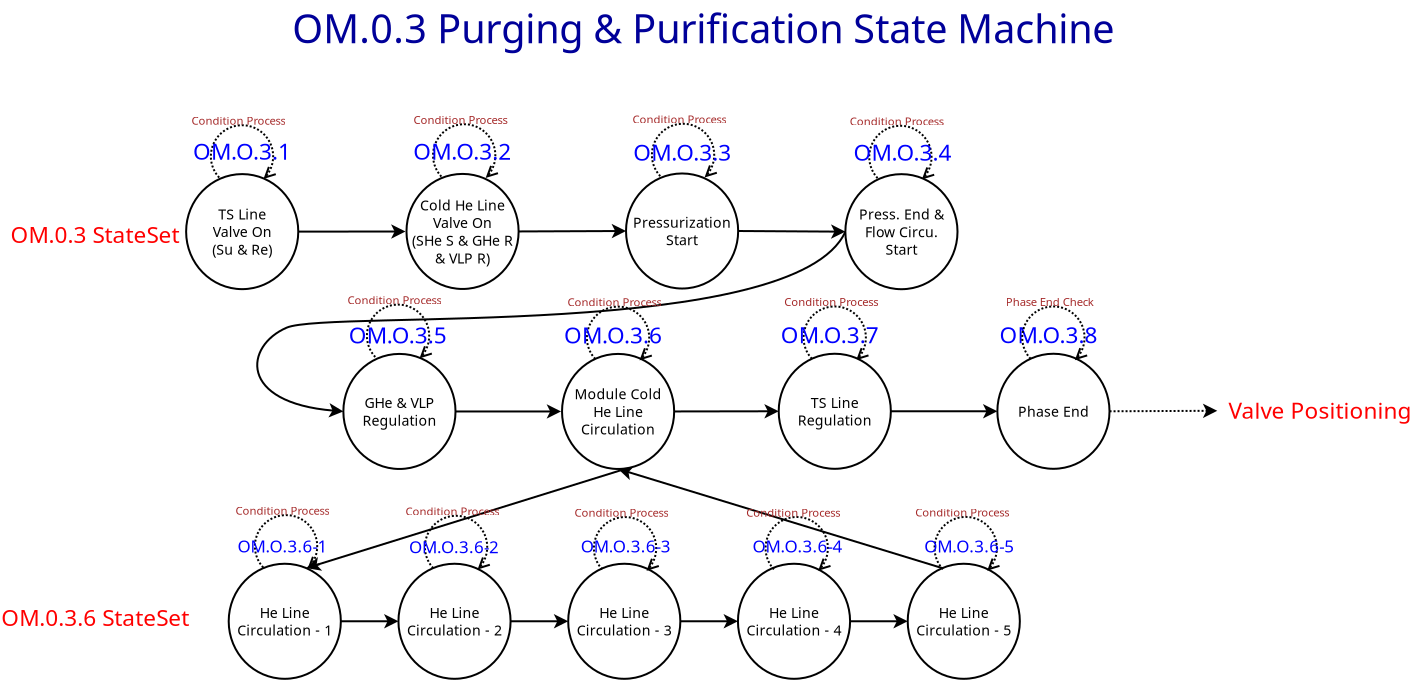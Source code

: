 <?xml version="1.0" encoding="UTF-8"?>
<dia:diagram xmlns:dia="http://www.lysator.liu.se/~alla/dia/">
  <dia:layer name="배경" visible="true" active="true">
    <dia:object type="Standard - Text" version="1" id="O0">
      <dia:attribute name="obj_pos">
        <dia:point val="13.444,9.147"/>
      </dia:attribute>
      <dia:attribute name="obj_bb">
        <dia:rectangle val="9.385,8.466;17.503,9.829"/>
      </dia:attribute>
      <dia:attribute name="text">
        <dia:composite type="text">
          <dia:attribute name="string">
            <dia:string>#OM.0.3 StateSet#</dia:string>
          </dia:attribute>
          <dia:attribute name="font">
            <dia:font family="sans" style="0" name="Helvetica"/>
          </dia:attribute>
          <dia:attribute name="height">
            <dia:real val="1.411"/>
          </dia:attribute>
          <dia:attribute name="pos">
            <dia:point val="13.444,9.596"/>
          </dia:attribute>
          <dia:attribute name="color">
            <dia:color val="#ff0000"/>
          </dia:attribute>
          <dia:attribute name="alignment">
            <dia:enum val="1"/>
          </dia:attribute>
        </dia:composite>
      </dia:attribute>
      <dia:attribute name="valign">
        <dia:enum val="2"/>
      </dia:attribute>
    </dia:object>
    <dia:object type="Standard - Line" version="0" id="O1">
      <dia:attribute name="obj_pos">
        <dia:point val="28.963,9.01"/>
      </dia:attribute>
      <dia:attribute name="obj_bb">
        <dia:rectangle val="23.551,8.649;29.013,9.372"/>
      </dia:attribute>
      <dia:attribute name="conn_endpoints">
        <dia:point val="28.963,9.01"/>
        <dia:point val="23.601,9.016"/>
      </dia:attribute>
      <dia:attribute name="numcp">
        <dia:int val="1"/>
      </dia:attribute>
      <dia:attribute name="start_arrow">
        <dia:enum val="22"/>
      </dia:attribute>
      <dia:attribute name="start_arrow_length">
        <dia:real val="0.5"/>
      </dia:attribute>
      <dia:attribute name="start_arrow_width">
        <dia:real val="0.5"/>
      </dia:attribute>
      <dia:connections>
        <dia:connection handle="0" to="O27" connection="16"/>
        <dia:connection handle="1" to="O22" connection="0"/>
      </dia:connections>
    </dia:object>
    <dia:object type="Standard - Text" version="1" id="O2">
      <dia:attribute name="obj_pos">
        <dia:point val="43.846,-1.169"/>
      </dia:attribute>
      <dia:attribute name="obj_bb">
        <dia:rectangle val="24.507,-2.361;63.185,0.022"/>
      </dia:attribute>
      <dia:attribute name="text">
        <dia:composite type="text">
          <dia:attribute name="string">
            <dia:string>#OM.0.3 Purging &amp; Purification State Machine#</dia:string>
          </dia:attribute>
          <dia:attribute name="font">
            <dia:font family="sans" style="0" name="Helvetica"/>
          </dia:attribute>
          <dia:attribute name="height">
            <dia:real val="2.469"/>
          </dia:attribute>
          <dia:attribute name="pos">
            <dia:point val="43.846,-0.386"/>
          </dia:attribute>
          <dia:attribute name="color">
            <dia:color val="#000099"/>
          </dia:attribute>
          <dia:attribute name="alignment">
            <dia:enum val="1"/>
          </dia:attribute>
        </dia:composite>
      </dia:attribute>
      <dia:attribute name="valign">
        <dia:enum val="2"/>
      </dia:attribute>
    </dia:object>
    <dia:object type="Standard - Line" version="0" id="O3">
      <dia:attribute name="obj_pos">
        <dia:point val="39.989,8.985"/>
      </dia:attribute>
      <dia:attribute name="obj_bb">
        <dia:rectangle val="34.569,8.626;40.04,9.35"/>
      </dia:attribute>
      <dia:attribute name="conn_endpoints">
        <dia:point val="39.989,8.985"/>
        <dia:point val="34.619,9.007"/>
      </dia:attribute>
      <dia:attribute name="numcp">
        <dia:int val="1"/>
      </dia:attribute>
      <dia:attribute name="start_arrow">
        <dia:enum val="22"/>
      </dia:attribute>
      <dia:attribute name="start_arrow_length">
        <dia:real val="0.5"/>
      </dia:attribute>
      <dia:attribute name="start_arrow_width">
        <dia:real val="0.5"/>
      </dia:attribute>
      <dia:connections>
        <dia:connection handle="0" to="O32" connection="8"/>
        <dia:connection handle="1" to="O27" connection="0"/>
      </dia:connections>
    </dia:object>
    <dia:object type="Standard - Line" version="0" id="O4">
      <dia:attribute name="obj_pos">
        <dia:point val="50.956,9.018"/>
      </dia:attribute>
      <dia:attribute name="obj_bb">
        <dia:rectangle val="45.546,8.652;51.006,9.376"/>
      </dia:attribute>
      <dia:attribute name="conn_endpoints">
        <dia:point val="50.956,9.018"/>
        <dia:point val="45.596,8.985"/>
      </dia:attribute>
      <dia:attribute name="numcp">
        <dia:int val="1"/>
      </dia:attribute>
      <dia:attribute name="start_arrow">
        <dia:enum val="22"/>
      </dia:attribute>
      <dia:attribute name="start_arrow_length">
        <dia:real val="0.5"/>
      </dia:attribute>
      <dia:attribute name="start_arrow_width">
        <dia:real val="0.5"/>
      </dia:attribute>
      <dia:connections>
        <dia:connection handle="0" to="O37" connection="8"/>
        <dia:connection handle="1" to="O32" connection="0"/>
      </dia:connections>
    </dia:object>
    <dia:object type="Standard - BezierLine" version="0" id="O5">
      <dia:attribute name="obj_pos">
        <dia:point val="25.856,18.007"/>
      </dia:attribute>
      <dia:attribute name="obj_bb">
        <dia:rectangle val="21.499,8.952;51.022,18.308"/>
      </dia:attribute>
      <dia:attribute name="bez_points">
        <dia:point val="25.856,18.007"/>
        <dia:point val="20.556,17.573"/>
        <dia:point val="20.923,14.717"/>
        <dia:point val="23.023,13.817"/>
        <dia:point val="25.123,12.917"/>
        <dia:point val="48.489,14.483"/>
        <dia:point val="50.956,9.018"/>
      </dia:attribute>
      <dia:attribute name="corner_types">
        <dia:enum val="0"/>
        <dia:enum val="0"/>
        <dia:enum val="0"/>
      </dia:attribute>
      <dia:attribute name="start_arrow">
        <dia:enum val="22"/>
      </dia:attribute>
      <dia:attribute name="start_arrow_length">
        <dia:real val="0.5"/>
      </dia:attribute>
      <dia:attribute name="start_arrow_width">
        <dia:real val="0.5"/>
      </dia:attribute>
      <dia:connections>
        <dia:connection handle="0" to="O40" connection="8"/>
        <dia:connection handle="6" to="O37" connection="8"/>
      </dia:connections>
    </dia:object>
    <dia:object type="Standard - Line" version="0" id="O6">
      <dia:attribute name="obj_pos">
        <dia:point val="36.74,18.007"/>
      </dia:attribute>
      <dia:attribute name="obj_bb">
        <dia:rectangle val="31.413,17.645;36.791,18.369"/>
      </dia:attribute>
      <dia:attribute name="conn_endpoints">
        <dia:point val="36.74,18.007"/>
        <dia:point val="31.463,18.007"/>
      </dia:attribute>
      <dia:attribute name="numcp">
        <dia:int val="1"/>
      </dia:attribute>
      <dia:attribute name="start_arrow">
        <dia:enum val="22"/>
      </dia:attribute>
      <dia:attribute name="start_arrow_length">
        <dia:real val="0.5"/>
      </dia:attribute>
      <dia:attribute name="start_arrow_width">
        <dia:real val="0.5"/>
      </dia:attribute>
      <dia:connections>
        <dia:connection handle="0" to="O45" connection="16"/>
        <dia:connection handle="1" to="O40" connection="0"/>
      </dia:connections>
    </dia:object>
    <dia:object type="Standard - Text" version="1" id="O7">
      <dia:attribute name="obj_pos">
        <dia:point val="13.444,28.295"/>
      </dia:attribute>
      <dia:attribute name="obj_bb">
        <dia:rectangle val="8.905,27.613;17.983,28.976"/>
      </dia:attribute>
      <dia:attribute name="text">
        <dia:composite type="text">
          <dia:attribute name="string">
            <dia:string>#OM.0.3.6 StateSet#</dia:string>
          </dia:attribute>
          <dia:attribute name="font">
            <dia:font family="sans" style="0" name="Helvetica"/>
          </dia:attribute>
          <dia:attribute name="height">
            <dia:real val="1.411"/>
          </dia:attribute>
          <dia:attribute name="pos">
            <dia:point val="13.444,28.744"/>
          </dia:attribute>
          <dia:attribute name="color">
            <dia:color val="#ff0000"/>
          </dia:attribute>
          <dia:attribute name="alignment">
            <dia:enum val="1"/>
          </dia:attribute>
        </dia:composite>
      </dia:attribute>
      <dia:attribute name="valign">
        <dia:enum val="2"/>
      </dia:attribute>
    </dia:object>
    <dia:object type="Standard - Line" version="0" id="O8">
      <dia:attribute name="obj_pos">
        <dia:point val="23.999,25.841"/>
      </dia:attribute>
      <dia:attribute name="obj_bb">
        <dia:rectangle val="23.936,20.887;39.785,25.971"/>
      </dia:attribute>
      <dia:attribute name="conn_endpoints">
        <dia:point val="23.999,25.841"/>
        <dia:point val="39.723,20.95"/>
      </dia:attribute>
      <dia:attribute name="numcp">
        <dia:int val="1"/>
      </dia:attribute>
      <dia:attribute name="start_arrow">
        <dia:enum val="22"/>
      </dia:attribute>
      <dia:attribute name="start_arrow_length">
        <dia:real val="0.5"/>
      </dia:attribute>
      <dia:attribute name="start_arrow_width">
        <dia:real val="0.5"/>
      </dia:attribute>
      <dia:connections>
        <dia:connection handle="0" to="O50" connection="3"/>
      </dia:connections>
    </dia:object>
    <dia:object type="Standard - Line" version="0" id="O9">
      <dia:attribute name="obj_pos">
        <dia:point val="28.61,28.498"/>
      </dia:attribute>
      <dia:attribute name="obj_bb">
        <dia:rectangle val="25.68,28.137;28.66,28.86"/>
      </dia:attribute>
      <dia:attribute name="conn_endpoints">
        <dia:point val="28.61,28.498"/>
        <dia:point val="25.73,28.498"/>
      </dia:attribute>
      <dia:attribute name="numcp">
        <dia:int val="1"/>
      </dia:attribute>
      <dia:attribute name="start_arrow">
        <dia:enum val="22"/>
      </dia:attribute>
      <dia:attribute name="start_arrow_length">
        <dia:real val="0.5"/>
      </dia:attribute>
      <dia:attribute name="start_arrow_width">
        <dia:real val="0.5"/>
      </dia:attribute>
      <dia:connections>
        <dia:connection handle="0" to="O55" connection="8"/>
        <dia:connection handle="1" to="O50" connection="0"/>
      </dia:connections>
    </dia:object>
    <dia:object type="Standard - Line" version="0" id="O10">
      <dia:attribute name="obj_pos">
        <dia:point val="37.098,28.498"/>
      </dia:attribute>
      <dia:attribute name="obj_bb">
        <dia:rectangle val="34.167,28.137;37.148,28.86"/>
      </dia:attribute>
      <dia:attribute name="conn_endpoints">
        <dia:point val="37.098,28.498"/>
        <dia:point val="34.217,28.498"/>
      </dia:attribute>
      <dia:attribute name="numcp">
        <dia:int val="1"/>
      </dia:attribute>
      <dia:attribute name="start_arrow">
        <dia:enum val="22"/>
      </dia:attribute>
      <dia:attribute name="start_arrow_length">
        <dia:real val="0.5"/>
      </dia:attribute>
      <dia:attribute name="start_arrow_width">
        <dia:real val="0.5"/>
      </dia:attribute>
      <dia:connections>
        <dia:connection handle="0" to="O60" connection="8"/>
        <dia:connection handle="1" to="O55" connection="0"/>
      </dia:connections>
    </dia:object>
    <dia:object type="Standard - Line" version="0" id="O11">
      <dia:attribute name="obj_pos">
        <dia:point val="45.585,28.498"/>
      </dia:attribute>
      <dia:attribute name="obj_bb">
        <dia:rectangle val="42.654,28.137;45.635,28.86"/>
      </dia:attribute>
      <dia:attribute name="conn_endpoints">
        <dia:point val="45.585,28.498"/>
        <dia:point val="42.705,28.498"/>
      </dia:attribute>
      <dia:attribute name="numcp">
        <dia:int val="1"/>
      </dia:attribute>
      <dia:attribute name="start_arrow">
        <dia:enum val="22"/>
      </dia:attribute>
      <dia:attribute name="start_arrow_length">
        <dia:real val="0.5"/>
      </dia:attribute>
      <dia:attribute name="start_arrow_width">
        <dia:real val="0.5"/>
      </dia:attribute>
      <dia:connections>
        <dia:connection handle="0" to="O65" connection="8"/>
        <dia:connection handle="1" to="O60" connection="0"/>
      </dia:connections>
    </dia:object>
    <dia:object type="Standard - Line" version="0" id="O12">
      <dia:attribute name="obj_pos">
        <dia:point val="54.073,28.498"/>
      </dia:attribute>
      <dia:attribute name="obj_bb">
        <dia:rectangle val="51.142,28.137;54.123,28.86"/>
      </dia:attribute>
      <dia:attribute name="conn_endpoints">
        <dia:point val="54.073,28.498"/>
        <dia:point val="51.192,28.498"/>
      </dia:attribute>
      <dia:attribute name="numcp">
        <dia:int val="1"/>
      </dia:attribute>
      <dia:attribute name="start_arrow">
        <dia:enum val="22"/>
      </dia:attribute>
      <dia:attribute name="start_arrow_length">
        <dia:real val="0.5"/>
      </dia:attribute>
      <dia:attribute name="start_arrow_width">
        <dia:real val="0.5"/>
      </dia:attribute>
      <dia:connections>
        <dia:connection handle="0" to="O70" connection="8"/>
        <dia:connection handle="1" to="O65" connection="0"/>
      </dia:connections>
    </dia:object>
    <dia:object type="Standard - Line" version="0" id="O13">
      <dia:attribute name="obj_pos">
        <dia:point val="39.593,20.883"/>
      </dia:attribute>
      <dia:attribute name="obj_bb">
        <dia:rectangle val="39.53,20.749;55.866,25.903"/>
      </dia:attribute>
      <dia:attribute name="conn_endpoints">
        <dia:point val="39.593,20.883"/>
        <dia:point val="55.803,25.841"/>
      </dia:attribute>
      <dia:attribute name="numcp">
        <dia:int val="1"/>
      </dia:attribute>
      <dia:attribute name="start_arrow">
        <dia:enum val="22"/>
      </dia:attribute>
      <dia:attribute name="start_arrow_length">
        <dia:real val="0.5"/>
      </dia:attribute>
      <dia:attribute name="start_arrow_width">
        <dia:real val="0.5"/>
      </dia:attribute>
      <dia:connections>
        <dia:connection handle="0" to="O45" connection="12"/>
        <dia:connection handle="1" to="O70" connection="5"/>
      </dia:connections>
    </dia:object>
    <dia:object type="Standard - Line" version="0" id="O14">
      <dia:attribute name="obj_pos">
        <dia:point val="47.623,17.998"/>
      </dia:attribute>
      <dia:attribute name="obj_bb">
        <dia:rectangle val="42.346,17.638;47.673,18.361"/>
      </dia:attribute>
      <dia:attribute name="conn_endpoints">
        <dia:point val="47.623,17.998"/>
        <dia:point val="42.396,18.007"/>
      </dia:attribute>
      <dia:attribute name="numcp">
        <dia:int val="1"/>
      </dia:attribute>
      <dia:attribute name="start_arrow">
        <dia:enum val="22"/>
      </dia:attribute>
      <dia:attribute name="start_arrow_length">
        <dia:real val="0.5"/>
      </dia:attribute>
      <dia:attribute name="start_arrow_width">
        <dia:real val="0.5"/>
      </dia:attribute>
      <dia:connections>
        <dia:connection handle="0" to="O18" connection="8"/>
        <dia:connection handle="1" to="O45" connection="0"/>
      </dia:connections>
    </dia:object>
    <dia:group>
      <dia:group>
        <dia:object type="Standard - Arc" version="0" id="O15">
          <dia:attribute name="obj_pos">
            <dia:point val="51.497,15.445"/>
          </dia:attribute>
          <dia:attribute name="obj_bb">
            <dia:rectangle val="48.816,12.708;52.205,15.495"/>
          </dia:attribute>
          <dia:attribute name="conn_endpoints">
            <dia:point val="51.497,15.445"/>
            <dia:point val="49.351,15.445"/>
          </dia:attribute>
          <dia:attribute name="curve_distance">
            <dia:real val="2.687"/>
          </dia:attribute>
          <dia:attribute name="line_width">
            <dia:real val="0.1"/>
          </dia:attribute>
          <dia:attribute name="line_style">
            <dia:enum val="4"/>
          </dia:attribute>
          <dia:attribute name="start_arrow">
            <dia:enum val="1"/>
          </dia:attribute>
          <dia:attribute name="start_arrow_length">
            <dia:real val="0.5"/>
          </dia:attribute>
          <dia:attribute name="start_arrow_width">
            <dia:real val="0.5"/>
          </dia:attribute>
        </dia:object>
        <dia:object type="Standard - Text" version="1" id="O16">
          <dia:attribute name="obj_pos">
            <dia:point val="50.244,12.521"/>
          </dia:attribute>
          <dia:attribute name="obj_bb">
            <dia:rectangle val="48.039,12.18;52.449,12.863"/>
          </dia:attribute>
          <dia:attribute name="text">
            <dia:composite type="text">
              <dia:attribute name="string">
                <dia:string>#Condition Process#</dia:string>
              </dia:attribute>
              <dia:attribute name="font">
                <dia:font family="sans" style="0" name="Helvetica"/>
              </dia:attribute>
              <dia:attribute name="height">
                <dia:real val="0.706"/>
              </dia:attribute>
              <dia:attribute name="pos">
                <dia:point val="50.244,12.745"/>
              </dia:attribute>
              <dia:attribute name="color">
                <dia:color val="#a52a2a"/>
              </dia:attribute>
              <dia:attribute name="alignment">
                <dia:enum val="1"/>
              </dia:attribute>
            </dia:composite>
          </dia:attribute>
          <dia:attribute name="valign">
            <dia:enum val="2"/>
          </dia:attribute>
        </dia:object>
      </dia:group>
      <dia:object type="Standard - Text" version="1" id="O17">
        <dia:attribute name="obj_pos">
          <dia:point val="50.172,14.161"/>
        </dia:attribute>
        <dia:attribute name="obj_bb">
          <dia:rectangle val="47.806,13.48;52.539,14.843"/>
        </dia:attribute>
        <dia:attribute name="text">
          <dia:composite type="text">
            <dia:attribute name="string">
              <dia:string>#OM.O.3.7#</dia:string>
            </dia:attribute>
            <dia:attribute name="font">
              <dia:font family="sans" style="0" name="Helvetica"/>
            </dia:attribute>
            <dia:attribute name="height">
              <dia:real val="1.411"/>
            </dia:attribute>
            <dia:attribute name="pos">
              <dia:point val="50.172,14.61"/>
            </dia:attribute>
            <dia:attribute name="color">
              <dia:color val="#0000ff"/>
            </dia:attribute>
            <dia:attribute name="alignment">
              <dia:enum val="1"/>
            </dia:attribute>
          </dia:composite>
        </dia:attribute>
        <dia:attribute name="valign">
          <dia:enum val="2"/>
        </dia:attribute>
      </dia:object>
      <dia:group>
        <dia:object type="Flowchart - Ellipse" version="0" id="O18">
          <dia:attribute name="obj_pos">
            <dia:point val="47.623,15.122"/>
          </dia:attribute>
          <dia:attribute name="obj_bb">
            <dia:rectangle val="47.573,15.072;53.279,20.925"/>
          </dia:attribute>
          <dia:attribute name="elem_corner">
            <dia:point val="47.623,15.122"/>
          </dia:attribute>
          <dia:attribute name="elem_width">
            <dia:real val="5.607"/>
          </dia:attribute>
          <dia:attribute name="elem_height">
            <dia:real val="5.753"/>
          </dia:attribute>
          <dia:attribute name="show_background">
            <dia:boolean val="true"/>
          </dia:attribute>
          <dia:attribute name="padding">
            <dia:real val="0.354"/>
          </dia:attribute>
          <dia:attribute name="text">
            <dia:composite type="text">
              <dia:attribute name="string">
                <dia:string>##</dia:string>
              </dia:attribute>
              <dia:attribute name="font">
                <dia:font family="sans" style="0" name="Helvetica"/>
              </dia:attribute>
              <dia:attribute name="height">
                <dia:real val="0.8"/>
              </dia:attribute>
              <dia:attribute name="pos">
                <dia:point val="50.426,18.238"/>
              </dia:attribute>
              <dia:attribute name="color">
                <dia:color val="#000000"/>
              </dia:attribute>
              <dia:attribute name="alignment">
                <dia:enum val="1"/>
              </dia:attribute>
            </dia:composite>
          </dia:attribute>
        </dia:object>
        <dia:object type="Standard - Text" version="1" id="O19">
          <dia:attribute name="obj_pos">
            <dia:point val="50.426,17.998"/>
          </dia:attribute>
          <dia:attribute name="obj_bb">
            <dia:rectangle val="48.781,17.133;52.071,18.864"/>
          </dia:attribute>
          <dia:attribute name="text">
            <dia:composite type="text">
              <dia:attribute name="string">
                <dia:string>#TS Line
Regulation#</dia:string>
              </dia:attribute>
              <dia:attribute name="font">
                <dia:font family="sans" style="0" name="Helvetica"/>
              </dia:attribute>
              <dia:attribute name="height">
                <dia:real val="0.882"/>
              </dia:attribute>
              <dia:attribute name="pos">
                <dia:point val="50.426,17.837"/>
              </dia:attribute>
              <dia:attribute name="color">
                <dia:color val="#000000"/>
              </dia:attribute>
              <dia:attribute name="alignment">
                <dia:enum val="1"/>
              </dia:attribute>
            </dia:composite>
          </dia:attribute>
          <dia:attribute name="valign">
            <dia:enum val="2"/>
          </dia:attribute>
          <dia:connections>
            <dia:connection handle="0" to="O18" connection="16"/>
          </dia:connections>
        </dia:object>
      </dia:group>
    </dia:group>
    <dia:group>
      <dia:group>
        <dia:object type="Standard - Arc" version="0" id="O20">
          <dia:attribute name="obj_pos">
            <dia:point val="21.861,6.383"/>
          </dia:attribute>
          <dia:attribute name="obj_bb">
            <dia:rectangle val="19.181,3.646;22.569,6.433"/>
          </dia:attribute>
          <dia:attribute name="conn_endpoints">
            <dia:point val="21.861,6.383"/>
            <dia:point val="19.716,6.383"/>
          </dia:attribute>
          <dia:attribute name="curve_distance">
            <dia:real val="2.687"/>
          </dia:attribute>
          <dia:attribute name="line_width">
            <dia:real val="0.1"/>
          </dia:attribute>
          <dia:attribute name="line_style">
            <dia:enum val="4"/>
          </dia:attribute>
          <dia:attribute name="start_arrow">
            <dia:enum val="1"/>
          </dia:attribute>
          <dia:attribute name="start_arrow_length">
            <dia:real val="0.5"/>
          </dia:attribute>
          <dia:attribute name="start_arrow_width">
            <dia:real val="0.5"/>
          </dia:attribute>
        </dia:object>
        <dia:object type="Standard - Text" version="1" id="O21">
          <dia:attribute name="obj_pos">
            <dia:point val="20.609,3.459"/>
          </dia:attribute>
          <dia:attribute name="obj_bb">
            <dia:rectangle val="18.404,3.118;22.814,3.8"/>
          </dia:attribute>
          <dia:attribute name="text">
            <dia:composite type="text">
              <dia:attribute name="string">
                <dia:string>#Condition Process#</dia:string>
              </dia:attribute>
              <dia:attribute name="font">
                <dia:font family="sans" style="0" name="Helvetica"/>
              </dia:attribute>
              <dia:attribute name="height">
                <dia:real val="0.706"/>
              </dia:attribute>
              <dia:attribute name="pos">
                <dia:point val="20.609,3.683"/>
              </dia:attribute>
              <dia:attribute name="color">
                <dia:color val="#a52a2a"/>
              </dia:attribute>
              <dia:attribute name="alignment">
                <dia:enum val="1"/>
              </dia:attribute>
            </dia:composite>
          </dia:attribute>
          <dia:attribute name="valign">
            <dia:enum val="2"/>
          </dia:attribute>
        </dia:object>
      </dia:group>
      <dia:group>
        <dia:object type="Flowchart - Ellipse" version="0" id="O22">
          <dia:attribute name="obj_pos">
            <dia:point val="17.994,6.139"/>
          </dia:attribute>
          <dia:attribute name="obj_bb">
            <dia:rectangle val="17.945,6.089;23.651,11.943"/>
          </dia:attribute>
          <dia:attribute name="elem_corner">
            <dia:point val="17.994,6.139"/>
          </dia:attribute>
          <dia:attribute name="elem_width">
            <dia:real val="5.607"/>
          </dia:attribute>
          <dia:attribute name="elem_height">
            <dia:real val="5.753"/>
          </dia:attribute>
          <dia:attribute name="show_background">
            <dia:boolean val="true"/>
          </dia:attribute>
          <dia:attribute name="padding">
            <dia:real val="0.354"/>
          </dia:attribute>
          <dia:attribute name="text">
            <dia:composite type="text">
              <dia:attribute name="string">
                <dia:string>##</dia:string>
              </dia:attribute>
              <dia:attribute name="font">
                <dia:font family="sans" style="0" name="Helvetica"/>
              </dia:attribute>
              <dia:attribute name="height">
                <dia:real val="0.8"/>
              </dia:attribute>
              <dia:attribute name="pos">
                <dia:point val="20.798,9.256"/>
              </dia:attribute>
              <dia:attribute name="color">
                <dia:color val="#000000"/>
              </dia:attribute>
              <dia:attribute name="alignment">
                <dia:enum val="1"/>
              </dia:attribute>
            </dia:composite>
          </dia:attribute>
        </dia:object>
        <dia:object type="Standard - Text" version="1" id="O23">
          <dia:attribute name="obj_pos">
            <dia:point val="20.798,9.016"/>
          </dia:attribute>
          <dia:attribute name="obj_bb">
            <dia:rectangle val="19.274,7.677;22.343,10.355"/>
          </dia:attribute>
          <dia:attribute name="text">
            <dia:composite type="text">
              <dia:attribute name="string">
                <dia:string>#TS Line
Valve On
(Su &amp; Re)#</dia:string>
              </dia:attribute>
              <dia:attribute name="font">
                <dia:font family="sans" style="0" name="Helvetica"/>
              </dia:attribute>
              <dia:attribute name="height">
                <dia:real val="0.882"/>
              </dia:attribute>
              <dia:attribute name="pos">
                <dia:point val="20.798,8.403"/>
              </dia:attribute>
              <dia:attribute name="color">
                <dia:color val="#000000"/>
              </dia:attribute>
              <dia:attribute name="alignment">
                <dia:enum val="1"/>
              </dia:attribute>
            </dia:composite>
          </dia:attribute>
          <dia:attribute name="valign">
            <dia:enum val="2"/>
          </dia:attribute>
          <dia:connections>
            <dia:connection handle="0" to="O22" connection="16"/>
          </dia:connections>
        </dia:object>
      </dia:group>
      <dia:object type="Standard - Text" version="1" id="O24">
        <dia:attribute name="obj_pos">
          <dia:point val="20.789,4.982"/>
        </dia:attribute>
        <dia:attribute name="obj_bb">
          <dia:rectangle val="18.423,4.301;23.156,5.663"/>
        </dia:attribute>
        <dia:attribute name="text">
          <dia:composite type="text">
            <dia:attribute name="string">
              <dia:string>#OM.O.3.1#</dia:string>
            </dia:attribute>
            <dia:attribute name="font">
              <dia:font family="sans" style="0" name="Helvetica"/>
            </dia:attribute>
            <dia:attribute name="height">
              <dia:real val="1.411"/>
            </dia:attribute>
            <dia:attribute name="pos">
              <dia:point val="20.789,5.431"/>
            </dia:attribute>
            <dia:attribute name="color">
              <dia:color val="#0000ff"/>
            </dia:attribute>
            <dia:attribute name="alignment">
              <dia:enum val="1"/>
            </dia:attribute>
          </dia:composite>
        </dia:attribute>
        <dia:attribute name="valign">
          <dia:enum val="2"/>
        </dia:attribute>
      </dia:object>
    </dia:group>
    <dia:group>
      <dia:group>
        <dia:object type="Standard - Arc" version="0" id="O25">
          <dia:attribute name="obj_pos">
            <dia:point val="32.97,6.333"/>
          </dia:attribute>
          <dia:attribute name="obj_bb">
            <dia:rectangle val="30.29,3.596;33.678,6.383"/>
          </dia:attribute>
          <dia:attribute name="conn_endpoints">
            <dia:point val="32.97,6.333"/>
            <dia:point val="30.825,6.333"/>
          </dia:attribute>
          <dia:attribute name="curve_distance">
            <dia:real val="2.687"/>
          </dia:attribute>
          <dia:attribute name="line_width">
            <dia:real val="0.1"/>
          </dia:attribute>
          <dia:attribute name="line_style">
            <dia:enum val="4"/>
          </dia:attribute>
          <dia:attribute name="start_arrow">
            <dia:enum val="1"/>
          </dia:attribute>
          <dia:attribute name="start_arrow_length">
            <dia:real val="0.5"/>
          </dia:attribute>
          <dia:attribute name="start_arrow_width">
            <dia:real val="0.5"/>
          </dia:attribute>
        </dia:object>
        <dia:object type="Standard - Text" version="1" id="O26">
          <dia:attribute name="obj_pos">
            <dia:point val="31.718,3.41"/>
          </dia:attribute>
          <dia:attribute name="obj_bb">
            <dia:rectangle val="29.512,3.069;33.922,3.751"/>
          </dia:attribute>
          <dia:attribute name="text">
            <dia:composite type="text">
              <dia:attribute name="string">
                <dia:string>#Condition Process#</dia:string>
              </dia:attribute>
              <dia:attribute name="font">
                <dia:font family="sans" style="0" name="Helvetica"/>
              </dia:attribute>
              <dia:attribute name="height">
                <dia:real val="0.706"/>
              </dia:attribute>
              <dia:attribute name="pos">
                <dia:point val="31.718,3.634"/>
              </dia:attribute>
              <dia:attribute name="color">
                <dia:color val="#a52a2a"/>
              </dia:attribute>
              <dia:attribute name="alignment">
                <dia:enum val="1"/>
              </dia:attribute>
            </dia:composite>
          </dia:attribute>
          <dia:attribute name="valign">
            <dia:enum val="2"/>
          </dia:attribute>
        </dia:object>
      </dia:group>
      <dia:group>
        <dia:object type="Flowchart - Ellipse" version="0" id="O27">
          <dia:attribute name="obj_pos">
            <dia:point val="29.012,6.13"/>
          </dia:attribute>
          <dia:attribute name="obj_bb">
            <dia:rectangle val="28.962,6.08;34.669,11.933"/>
          </dia:attribute>
          <dia:attribute name="elem_corner">
            <dia:point val="29.012,6.13"/>
          </dia:attribute>
          <dia:attribute name="elem_width">
            <dia:real val="5.607"/>
          </dia:attribute>
          <dia:attribute name="elem_height">
            <dia:real val="5.753"/>
          </dia:attribute>
          <dia:attribute name="show_background">
            <dia:boolean val="true"/>
          </dia:attribute>
          <dia:attribute name="padding">
            <dia:real val="0.354"/>
          </dia:attribute>
          <dia:attribute name="text">
            <dia:composite type="text">
              <dia:attribute name="string">
                <dia:string>##</dia:string>
              </dia:attribute>
              <dia:attribute name="font">
                <dia:font family="sans" style="0" name="Helvetica"/>
              </dia:attribute>
              <dia:attribute name="height">
                <dia:real val="0.8"/>
              </dia:attribute>
              <dia:attribute name="pos">
                <dia:point val="31.816,9.247"/>
              </dia:attribute>
              <dia:attribute name="color">
                <dia:color val="#000000"/>
              </dia:attribute>
              <dia:attribute name="alignment">
                <dia:enum val="1"/>
              </dia:attribute>
            </dia:composite>
          </dia:attribute>
        </dia:object>
        <dia:object type="Standard - Text" version="1" id="O28">
          <dia:attribute name="obj_pos">
            <dia:point val="31.816,9.007"/>
          </dia:attribute>
          <dia:attribute name="obj_bb">
            <dia:rectangle val="29.312,7.259;34.319,10.755"/>
          </dia:attribute>
          <dia:attribute name="text">
            <dia:composite type="text">
              <dia:attribute name="string">
                <dia:string>#Cold He Line
Valve On
(SHe S &amp; GHe R
&amp; VLP R)#</dia:string>
              </dia:attribute>
              <dia:attribute name="font">
                <dia:font family="sans" style="0" name="Helvetica"/>
              </dia:attribute>
              <dia:attribute name="height">
                <dia:real val="0.882"/>
              </dia:attribute>
              <dia:attribute name="pos">
                <dia:point val="31.816,7.964"/>
              </dia:attribute>
              <dia:attribute name="color">
                <dia:color val="#000000"/>
              </dia:attribute>
              <dia:attribute name="alignment">
                <dia:enum val="1"/>
              </dia:attribute>
            </dia:composite>
          </dia:attribute>
          <dia:attribute name="valign">
            <dia:enum val="2"/>
          </dia:attribute>
          <dia:connections>
            <dia:connection handle="0" to="O27" connection="16"/>
          </dia:connections>
        </dia:object>
      </dia:group>
      <dia:object type="Standard - Text" version="1" id="O29">
        <dia:attribute name="obj_pos">
          <dia:point val="31.795,4.982"/>
        </dia:attribute>
        <dia:attribute name="obj_bb">
          <dia:rectangle val="29.429,4.301;34.161,5.663"/>
        </dia:attribute>
        <dia:attribute name="text">
          <dia:composite type="text">
            <dia:attribute name="string">
              <dia:string>#OM.O.3.2#</dia:string>
            </dia:attribute>
            <dia:attribute name="font">
              <dia:font family="sans" style="0" name="Helvetica"/>
            </dia:attribute>
            <dia:attribute name="height">
              <dia:real val="1.411"/>
            </dia:attribute>
            <dia:attribute name="pos">
              <dia:point val="31.795,5.431"/>
            </dia:attribute>
            <dia:attribute name="color">
              <dia:color val="#0000ff"/>
            </dia:attribute>
            <dia:attribute name="alignment">
              <dia:enum val="1"/>
            </dia:attribute>
          </dia:composite>
        </dia:attribute>
        <dia:attribute name="valign">
          <dia:enum val="2"/>
        </dia:attribute>
      </dia:object>
    </dia:group>
    <dia:group>
      <dia:group>
        <dia:object type="Standard - Arc" version="0" id="O30">
          <dia:attribute name="obj_pos">
            <dia:point val="43.914,6.311"/>
          </dia:attribute>
          <dia:attribute name="obj_bb">
            <dia:rectangle val="41.233,3.574;44.622,6.361"/>
          </dia:attribute>
          <dia:attribute name="conn_endpoints">
            <dia:point val="43.914,6.311"/>
            <dia:point val="41.768,6.311"/>
          </dia:attribute>
          <dia:attribute name="curve_distance">
            <dia:real val="2.687"/>
          </dia:attribute>
          <dia:attribute name="line_width">
            <dia:real val="0.1"/>
          </dia:attribute>
          <dia:attribute name="line_style">
            <dia:enum val="4"/>
          </dia:attribute>
          <dia:attribute name="start_arrow">
            <dia:enum val="1"/>
          </dia:attribute>
          <dia:attribute name="start_arrow_length">
            <dia:real val="0.5"/>
          </dia:attribute>
          <dia:attribute name="start_arrow_width">
            <dia:real val="0.5"/>
          </dia:attribute>
        </dia:object>
        <dia:object type="Standard - Text" version="1" id="O31">
          <dia:attribute name="obj_pos">
            <dia:point val="42.661,3.388"/>
          </dia:attribute>
          <dia:attribute name="obj_bb">
            <dia:rectangle val="40.456,3.047;44.866,3.729"/>
          </dia:attribute>
          <dia:attribute name="text">
            <dia:composite type="text">
              <dia:attribute name="string">
                <dia:string>#Condition Process#</dia:string>
              </dia:attribute>
              <dia:attribute name="font">
                <dia:font family="sans" style="0" name="Helvetica"/>
              </dia:attribute>
              <dia:attribute name="height">
                <dia:real val="0.706"/>
              </dia:attribute>
              <dia:attribute name="pos">
                <dia:point val="42.661,3.612"/>
              </dia:attribute>
              <dia:attribute name="color">
                <dia:color val="#a52a2a"/>
              </dia:attribute>
              <dia:attribute name="alignment">
                <dia:enum val="1"/>
              </dia:attribute>
            </dia:composite>
          </dia:attribute>
          <dia:attribute name="valign">
            <dia:enum val="2"/>
          </dia:attribute>
        </dia:object>
      </dia:group>
      <dia:group>
        <dia:object type="Flowchart - Ellipse" version="0" id="O32">
          <dia:attribute name="obj_pos">
            <dia:point val="39.989,6.108"/>
          </dia:attribute>
          <dia:attribute name="obj_bb">
            <dia:rectangle val="39.939,6.058;45.646,11.912"/>
          </dia:attribute>
          <dia:attribute name="elem_corner">
            <dia:point val="39.989,6.108"/>
          </dia:attribute>
          <dia:attribute name="elem_width">
            <dia:real val="5.607"/>
          </dia:attribute>
          <dia:attribute name="elem_height">
            <dia:real val="5.753"/>
          </dia:attribute>
          <dia:attribute name="show_background">
            <dia:boolean val="true"/>
          </dia:attribute>
          <dia:attribute name="padding">
            <dia:real val="0.354"/>
          </dia:attribute>
          <dia:attribute name="text">
            <dia:composite type="text">
              <dia:attribute name="string">
                <dia:string>##</dia:string>
              </dia:attribute>
              <dia:attribute name="font">
                <dia:font family="sans" style="0" name="Helvetica"/>
              </dia:attribute>
              <dia:attribute name="height">
                <dia:real val="0.8"/>
              </dia:attribute>
              <dia:attribute name="pos">
                <dia:point val="42.793,9.225"/>
              </dia:attribute>
              <dia:attribute name="color">
                <dia:color val="#000000"/>
              </dia:attribute>
              <dia:attribute name="alignment">
                <dia:enum val="1"/>
              </dia:attribute>
            </dia:composite>
          </dia:attribute>
        </dia:object>
        <dia:object type="Standard - Text" version="1" id="O33">
          <dia:attribute name="obj_pos">
            <dia:point val="42.793,8.985"/>
          </dia:attribute>
          <dia:attribute name="obj_bb">
            <dia:rectangle val="40.642,8.119;44.944,9.851"/>
          </dia:attribute>
          <dia:attribute name="text">
            <dia:composite type="text">
              <dia:attribute name="string">
                <dia:string>#Pressurization
Start#</dia:string>
              </dia:attribute>
              <dia:attribute name="font">
                <dia:font family="sans" style="0" name="Helvetica"/>
              </dia:attribute>
              <dia:attribute name="height">
                <dia:real val="0.882"/>
              </dia:attribute>
              <dia:attribute name="pos">
                <dia:point val="42.793,8.824"/>
              </dia:attribute>
              <dia:attribute name="color">
                <dia:color val="#000000"/>
              </dia:attribute>
              <dia:attribute name="alignment">
                <dia:enum val="1"/>
              </dia:attribute>
            </dia:composite>
          </dia:attribute>
          <dia:attribute name="valign">
            <dia:enum val="2"/>
          </dia:attribute>
          <dia:connections>
            <dia:connection handle="0" to="O32" connection="16"/>
          </dia:connections>
        </dia:object>
      </dia:group>
      <dia:object type="Standard - Text" version="1" id="O34">
        <dia:attribute name="obj_pos">
          <dia:point val="42.8,5.033"/>
        </dia:attribute>
        <dia:attribute name="obj_bb">
          <dia:rectangle val="40.434,4.352;45.166,5.714"/>
        </dia:attribute>
        <dia:attribute name="text">
          <dia:composite type="text">
            <dia:attribute name="string">
              <dia:string>#OM.O.3.3#</dia:string>
            </dia:attribute>
            <dia:attribute name="font">
              <dia:font family="sans" style="0" name="Helvetica"/>
            </dia:attribute>
            <dia:attribute name="height">
              <dia:real val="1.411"/>
            </dia:attribute>
            <dia:attribute name="pos">
              <dia:point val="42.8,5.482"/>
            </dia:attribute>
            <dia:attribute name="color">
              <dia:color val="#0000ff"/>
            </dia:attribute>
            <dia:attribute name="alignment">
              <dia:enum val="1"/>
            </dia:attribute>
          </dia:composite>
        </dia:attribute>
        <dia:attribute name="valign">
          <dia:enum val="2"/>
        </dia:attribute>
      </dia:object>
    </dia:group>
    <dia:group>
      <dia:group>
        <dia:object type="Standard - Arc" version="0" id="O35">
          <dia:attribute name="obj_pos">
            <dia:point val="54.781,6.411"/>
          </dia:attribute>
          <dia:attribute name="obj_bb">
            <dia:rectangle val="52.1,3.674;55.488,6.461"/>
          </dia:attribute>
          <dia:attribute name="conn_endpoints">
            <dia:point val="54.781,6.411"/>
            <dia:point val="52.635,6.411"/>
          </dia:attribute>
          <dia:attribute name="curve_distance">
            <dia:real val="2.687"/>
          </dia:attribute>
          <dia:attribute name="line_width">
            <dia:real val="0.1"/>
          </dia:attribute>
          <dia:attribute name="line_style">
            <dia:enum val="4"/>
          </dia:attribute>
          <dia:attribute name="start_arrow">
            <dia:enum val="1"/>
          </dia:attribute>
          <dia:attribute name="start_arrow_length">
            <dia:real val="0.5"/>
          </dia:attribute>
          <dia:attribute name="start_arrow_width">
            <dia:real val="0.5"/>
          </dia:attribute>
        </dia:object>
        <dia:object type="Standard - Text" version="1" id="O36">
          <dia:attribute name="obj_pos">
            <dia:point val="53.528,3.488"/>
          </dia:attribute>
          <dia:attribute name="obj_bb">
            <dia:rectangle val="51.323,3.147;55.733,3.829"/>
          </dia:attribute>
          <dia:attribute name="text">
            <dia:composite type="text">
              <dia:attribute name="string">
                <dia:string>#Condition Process#</dia:string>
              </dia:attribute>
              <dia:attribute name="font">
                <dia:font family="sans" style="0" name="Helvetica"/>
              </dia:attribute>
              <dia:attribute name="height">
                <dia:real val="0.706"/>
              </dia:attribute>
              <dia:attribute name="pos">
                <dia:point val="53.528,3.712"/>
              </dia:attribute>
              <dia:attribute name="color">
                <dia:color val="#a52a2a"/>
              </dia:attribute>
              <dia:attribute name="alignment">
                <dia:enum val="1"/>
              </dia:attribute>
            </dia:composite>
          </dia:attribute>
          <dia:attribute name="valign">
            <dia:enum val="2"/>
          </dia:attribute>
        </dia:object>
      </dia:group>
      <dia:group>
        <dia:object type="Flowchart - Ellipse" version="0" id="O37">
          <dia:attribute name="obj_pos">
            <dia:point val="50.956,6.142"/>
          </dia:attribute>
          <dia:attribute name="obj_bb">
            <dia:rectangle val="50.906,6.092;56.613,11.945"/>
          </dia:attribute>
          <dia:attribute name="elem_corner">
            <dia:point val="50.956,6.142"/>
          </dia:attribute>
          <dia:attribute name="elem_width">
            <dia:real val="5.607"/>
          </dia:attribute>
          <dia:attribute name="elem_height">
            <dia:real val="5.753"/>
          </dia:attribute>
          <dia:attribute name="show_background">
            <dia:boolean val="true"/>
          </dia:attribute>
          <dia:attribute name="padding">
            <dia:real val="0.354"/>
          </dia:attribute>
          <dia:attribute name="text">
            <dia:composite type="text">
              <dia:attribute name="string">
                <dia:string>##</dia:string>
              </dia:attribute>
              <dia:attribute name="font">
                <dia:font family="sans" style="0" name="Helvetica"/>
              </dia:attribute>
              <dia:attribute name="height">
                <dia:real val="0.8"/>
              </dia:attribute>
              <dia:attribute name="pos">
                <dia:point val="53.759,9.258"/>
              </dia:attribute>
              <dia:attribute name="color">
                <dia:color val="#000000"/>
              </dia:attribute>
              <dia:attribute name="alignment">
                <dia:enum val="1"/>
              </dia:attribute>
            </dia:composite>
          </dia:attribute>
        </dia:object>
        <dia:object type="Standard - Text" version="1" id="O38">
          <dia:attribute name="obj_pos">
            <dia:point val="53.759,9.018"/>
          </dia:attribute>
          <dia:attribute name="obj_bb">
            <dia:rectangle val="51.786,7.711;55.733,10.325"/>
          </dia:attribute>
          <dia:attribute name="text">
            <dia:composite type="text">
              <dia:attribute name="string">
                <dia:string>#Press. End &amp;
Flow Circu.
Start#</dia:string>
              </dia:attribute>
              <dia:attribute name="font">
                <dia:font family="sans" style="0" name="Helvetica"/>
              </dia:attribute>
              <dia:attribute name="height">
                <dia:real val="0.882"/>
              </dia:attribute>
              <dia:attribute name="pos">
                <dia:point val="53.759,8.416"/>
              </dia:attribute>
              <dia:attribute name="color">
                <dia:color val="#000000"/>
              </dia:attribute>
              <dia:attribute name="alignment">
                <dia:enum val="1"/>
              </dia:attribute>
            </dia:composite>
          </dia:attribute>
          <dia:attribute name="valign">
            <dia:enum val="2"/>
          </dia:attribute>
          <dia:connections>
            <dia:connection handle="0" to="O37" connection="16"/>
          </dia:connections>
        </dia:object>
      </dia:group>
      <dia:object type="Standard - Text" version="1" id="O39">
        <dia:attribute name="obj_pos">
          <dia:point val="53.806,5.033"/>
        </dia:attribute>
        <dia:attribute name="obj_bb">
          <dia:rectangle val="51.439,4.352;56.172,5.714"/>
        </dia:attribute>
        <dia:attribute name="text">
          <dia:composite type="text">
            <dia:attribute name="string">
              <dia:string>#OM.O.3.4#</dia:string>
            </dia:attribute>
            <dia:attribute name="font">
              <dia:font family="sans" style="0" name="Helvetica"/>
            </dia:attribute>
            <dia:attribute name="height">
              <dia:real val="1.411"/>
            </dia:attribute>
            <dia:attribute name="pos">
              <dia:point val="53.806,5.482"/>
            </dia:attribute>
            <dia:attribute name="color">
              <dia:color val="#0000ff"/>
            </dia:attribute>
            <dia:attribute name="alignment">
              <dia:enum val="1"/>
            </dia:attribute>
          </dia:composite>
        </dia:attribute>
        <dia:attribute name="valign">
          <dia:enum val="2"/>
        </dia:attribute>
      </dia:object>
    </dia:group>
    <dia:group>
      <dia:group>
        <dia:object type="Flowchart - Ellipse" version="0" id="O40">
          <dia:attribute name="obj_pos">
            <dia:point val="25.856,15.13"/>
          </dia:attribute>
          <dia:attribute name="obj_bb">
            <dia:rectangle val="25.806,15.08;31.513,20.933"/>
          </dia:attribute>
          <dia:attribute name="elem_corner">
            <dia:point val="25.856,15.13"/>
          </dia:attribute>
          <dia:attribute name="elem_width">
            <dia:real val="5.607"/>
          </dia:attribute>
          <dia:attribute name="elem_height">
            <dia:real val="5.753"/>
          </dia:attribute>
          <dia:attribute name="show_background">
            <dia:boolean val="true"/>
          </dia:attribute>
          <dia:attribute name="padding">
            <dia:real val="0.354"/>
          </dia:attribute>
          <dia:attribute name="text">
            <dia:composite type="text">
              <dia:attribute name="string">
                <dia:string>##</dia:string>
              </dia:attribute>
              <dia:attribute name="font">
                <dia:font family="sans" style="0" name="Helvetica"/>
              </dia:attribute>
              <dia:attribute name="height">
                <dia:real val="0.8"/>
              </dia:attribute>
              <dia:attribute name="pos">
                <dia:point val="28.659,18.247"/>
              </dia:attribute>
              <dia:attribute name="color">
                <dia:color val="#000000"/>
              </dia:attribute>
              <dia:attribute name="alignment">
                <dia:enum val="1"/>
              </dia:attribute>
            </dia:composite>
          </dia:attribute>
        </dia:object>
        <dia:object type="Standard - Text" version="1" id="O41">
          <dia:attribute name="obj_pos">
            <dia:point val="28.659,18.007"/>
          </dia:attribute>
          <dia:attribute name="obj_bb">
            <dia:rectangle val="26.966,17.141;30.353,18.873"/>
          </dia:attribute>
          <dia:attribute name="text">
            <dia:composite type="text">
              <dia:attribute name="string">
                <dia:string>#GHe &amp; VLP
Regulation#</dia:string>
              </dia:attribute>
              <dia:attribute name="font">
                <dia:font family="sans" style="0" name="Helvetica"/>
              </dia:attribute>
              <dia:attribute name="height">
                <dia:real val="0.882"/>
              </dia:attribute>
              <dia:attribute name="pos">
                <dia:point val="28.659,17.846"/>
              </dia:attribute>
              <dia:attribute name="color">
                <dia:color val="#000000"/>
              </dia:attribute>
              <dia:attribute name="alignment">
                <dia:enum val="1"/>
              </dia:attribute>
            </dia:composite>
          </dia:attribute>
          <dia:attribute name="valign">
            <dia:enum val="2"/>
          </dia:attribute>
          <dia:connections>
            <dia:connection handle="0" to="O40" connection="16"/>
          </dia:connections>
        </dia:object>
      </dia:group>
      <dia:object type="Standard - Text" version="1" id="O42">
        <dia:attribute name="obj_pos">
          <dia:point val="28.572,14.17"/>
        </dia:attribute>
        <dia:attribute name="obj_bb">
          <dia:rectangle val="26.206,13.488;30.939,14.851"/>
        </dia:attribute>
        <dia:attribute name="text">
          <dia:composite type="text">
            <dia:attribute name="string">
              <dia:string>#OM.O.3.5#</dia:string>
            </dia:attribute>
            <dia:attribute name="font">
              <dia:font family="sans" style="0" name="Helvetica"/>
            </dia:attribute>
            <dia:attribute name="height">
              <dia:real val="1.411"/>
            </dia:attribute>
            <dia:attribute name="pos">
              <dia:point val="28.572,14.618"/>
            </dia:attribute>
            <dia:attribute name="color">
              <dia:color val="#0000ff"/>
            </dia:attribute>
            <dia:attribute name="alignment">
              <dia:enum val="1"/>
            </dia:attribute>
          </dia:composite>
        </dia:attribute>
        <dia:attribute name="valign">
          <dia:enum val="2"/>
        </dia:attribute>
      </dia:object>
      <dia:group>
        <dia:object type="Standard - Arc" version="0" id="O43">
          <dia:attribute name="obj_pos">
            <dia:point val="29.664,15.353"/>
          </dia:attribute>
          <dia:attribute name="obj_bb">
            <dia:rectangle val="26.983,12.616;30.371,15.403"/>
          </dia:attribute>
          <dia:attribute name="conn_endpoints">
            <dia:point val="29.664,15.353"/>
            <dia:point val="27.518,15.353"/>
          </dia:attribute>
          <dia:attribute name="curve_distance">
            <dia:real val="2.687"/>
          </dia:attribute>
          <dia:attribute name="line_width">
            <dia:real val="0.1"/>
          </dia:attribute>
          <dia:attribute name="line_style">
            <dia:enum val="4"/>
          </dia:attribute>
          <dia:attribute name="start_arrow">
            <dia:enum val="1"/>
          </dia:attribute>
          <dia:attribute name="start_arrow_length">
            <dia:real val="0.5"/>
          </dia:attribute>
          <dia:attribute name="start_arrow_width">
            <dia:real val="0.5"/>
          </dia:attribute>
        </dia:object>
        <dia:object type="Standard - Text" version="1" id="O44">
          <dia:attribute name="obj_pos">
            <dia:point val="28.411,12.43"/>
          </dia:attribute>
          <dia:attribute name="obj_bb">
            <dia:rectangle val="26.206,12.088;30.616,12.771"/>
          </dia:attribute>
          <dia:attribute name="text">
            <dia:composite type="text">
              <dia:attribute name="string">
                <dia:string>#Condition Process#</dia:string>
              </dia:attribute>
              <dia:attribute name="font">
                <dia:font family="sans" style="0" name="Helvetica"/>
              </dia:attribute>
              <dia:attribute name="height">
                <dia:real val="0.706"/>
              </dia:attribute>
              <dia:attribute name="pos">
                <dia:point val="28.411,12.653"/>
              </dia:attribute>
              <dia:attribute name="color">
                <dia:color val="#a52a2a"/>
              </dia:attribute>
              <dia:attribute name="alignment">
                <dia:enum val="1"/>
              </dia:attribute>
            </dia:composite>
          </dia:attribute>
          <dia:attribute name="valign">
            <dia:enum val="2"/>
          </dia:attribute>
        </dia:object>
      </dia:group>
    </dia:group>
    <dia:group>
      <dia:group>
        <dia:object type="Flowchart - Ellipse" version="0" id="O45">
          <dia:attribute name="obj_pos">
            <dia:point val="36.789,15.13"/>
          </dia:attribute>
          <dia:attribute name="obj_bb">
            <dia:rectangle val="36.739,15.08;42.446,20.933"/>
          </dia:attribute>
          <dia:attribute name="elem_corner">
            <dia:point val="36.789,15.13"/>
          </dia:attribute>
          <dia:attribute name="elem_width">
            <dia:real val="5.607"/>
          </dia:attribute>
          <dia:attribute name="elem_height">
            <dia:real val="5.753"/>
          </dia:attribute>
          <dia:attribute name="show_background">
            <dia:boolean val="true"/>
          </dia:attribute>
          <dia:attribute name="padding">
            <dia:real val="0.354"/>
          </dia:attribute>
          <dia:attribute name="text">
            <dia:composite type="text">
              <dia:attribute name="string">
                <dia:string>##</dia:string>
              </dia:attribute>
              <dia:attribute name="font">
                <dia:font family="sans" style="0" name="Helvetica"/>
              </dia:attribute>
              <dia:attribute name="height">
                <dia:real val="0.8"/>
              </dia:attribute>
              <dia:attribute name="pos">
                <dia:point val="39.593,18.247"/>
              </dia:attribute>
              <dia:attribute name="color">
                <dia:color val="#000000"/>
              </dia:attribute>
              <dia:attribute name="alignment">
                <dia:enum val="1"/>
              </dia:attribute>
            </dia:composite>
          </dia:attribute>
        </dia:object>
        <dia:object type="Standard - Text" version="1" id="O46">
          <dia:attribute name="obj_pos">
            <dia:point val="39.593,18.007"/>
          </dia:attribute>
          <dia:attribute name="obj_bb">
            <dia:rectangle val="37.687,16.7;41.499,19.314"/>
          </dia:attribute>
          <dia:attribute name="text">
            <dia:composite type="text">
              <dia:attribute name="string">
                <dia:string>#Module Cold
He Line
Circulation#</dia:string>
              </dia:attribute>
              <dia:attribute name="font">
                <dia:font family="sans" style="0" name="Helvetica"/>
              </dia:attribute>
              <dia:attribute name="height">
                <dia:real val="0.882"/>
              </dia:attribute>
              <dia:attribute name="pos">
                <dia:point val="39.593,17.405"/>
              </dia:attribute>
              <dia:attribute name="color">
                <dia:color val="#000000"/>
              </dia:attribute>
              <dia:attribute name="alignment">
                <dia:enum val="1"/>
              </dia:attribute>
            </dia:composite>
          </dia:attribute>
          <dia:attribute name="valign">
            <dia:enum val="2"/>
          </dia:attribute>
          <dia:connections>
            <dia:connection handle="0" to="O45" connection="16"/>
          </dia:connections>
        </dia:object>
      </dia:group>
      <dia:group>
        <dia:object type="Standard - Arc" version="0" id="O47">
          <dia:attribute name="obj_pos">
            <dia:point val="40.664,15.453"/>
          </dia:attribute>
          <dia:attribute name="obj_bb">
            <dia:rectangle val="37.983,12.716;41.371,15.503"/>
          </dia:attribute>
          <dia:attribute name="conn_endpoints">
            <dia:point val="40.664,15.453"/>
            <dia:point val="38.518,15.453"/>
          </dia:attribute>
          <dia:attribute name="curve_distance">
            <dia:real val="2.687"/>
          </dia:attribute>
          <dia:attribute name="line_width">
            <dia:real val="0.1"/>
          </dia:attribute>
          <dia:attribute name="line_style">
            <dia:enum val="4"/>
          </dia:attribute>
          <dia:attribute name="start_arrow">
            <dia:enum val="1"/>
          </dia:attribute>
          <dia:attribute name="start_arrow_length">
            <dia:real val="0.5"/>
          </dia:attribute>
          <dia:attribute name="start_arrow_width">
            <dia:real val="0.5"/>
          </dia:attribute>
        </dia:object>
        <dia:object type="Standard - Text" version="1" id="O48">
          <dia:attribute name="obj_pos">
            <dia:point val="39.411,12.53"/>
          </dia:attribute>
          <dia:attribute name="obj_bb">
            <dia:rectangle val="37.206,12.188;41.616,12.871"/>
          </dia:attribute>
          <dia:attribute name="text">
            <dia:composite type="text">
              <dia:attribute name="string">
                <dia:string>#Condition Process#</dia:string>
              </dia:attribute>
              <dia:attribute name="font">
                <dia:font family="sans" style="0" name="Helvetica"/>
              </dia:attribute>
              <dia:attribute name="height">
                <dia:real val="0.706"/>
              </dia:attribute>
              <dia:attribute name="pos">
                <dia:point val="39.411,12.753"/>
              </dia:attribute>
              <dia:attribute name="color">
                <dia:color val="#a52a2a"/>
              </dia:attribute>
              <dia:attribute name="alignment">
                <dia:enum val="1"/>
              </dia:attribute>
            </dia:composite>
          </dia:attribute>
          <dia:attribute name="valign">
            <dia:enum val="2"/>
          </dia:attribute>
        </dia:object>
      </dia:group>
      <dia:object type="Standard - Text" version="1" id="O49">
        <dia:attribute name="obj_pos">
          <dia:point val="39.339,14.17"/>
        </dia:attribute>
        <dia:attribute name="obj_bb">
          <dia:rectangle val="36.973,13.488;41.705,14.851"/>
        </dia:attribute>
        <dia:attribute name="text">
          <dia:composite type="text">
            <dia:attribute name="string">
              <dia:string>#OM.O.3.6#</dia:string>
            </dia:attribute>
            <dia:attribute name="font">
              <dia:font family="sans" style="0" name="Helvetica"/>
            </dia:attribute>
            <dia:attribute name="height">
              <dia:real val="1.411"/>
            </dia:attribute>
            <dia:attribute name="pos">
              <dia:point val="39.339,14.618"/>
            </dia:attribute>
            <dia:attribute name="color">
              <dia:color val="#0000ff"/>
            </dia:attribute>
            <dia:attribute name="alignment">
              <dia:enum val="1"/>
            </dia:attribute>
          </dia:composite>
        </dia:attribute>
        <dia:attribute name="valign">
          <dia:enum val="2"/>
        </dia:attribute>
      </dia:object>
    </dia:group>
    <dia:group>
      <dia:group>
        <dia:object type="Flowchart - Ellipse" version="0" id="O50">
          <dia:attribute name="obj_pos">
            <dia:point val="20.123,25.622"/>
          </dia:attribute>
          <dia:attribute name="obj_bb">
            <dia:rectangle val="20.073,25.572;25.779,31.425"/>
          </dia:attribute>
          <dia:attribute name="elem_corner">
            <dia:point val="20.123,25.622"/>
          </dia:attribute>
          <dia:attribute name="elem_width">
            <dia:real val="5.607"/>
          </dia:attribute>
          <dia:attribute name="elem_height">
            <dia:real val="5.753"/>
          </dia:attribute>
          <dia:attribute name="show_background">
            <dia:boolean val="true"/>
          </dia:attribute>
          <dia:attribute name="padding">
            <dia:real val="0.354"/>
          </dia:attribute>
          <dia:attribute name="text">
            <dia:composite type="text">
              <dia:attribute name="string">
                <dia:string>##</dia:string>
              </dia:attribute>
              <dia:attribute name="font">
                <dia:font family="sans" style="0" name="Helvetica"/>
              </dia:attribute>
              <dia:attribute name="height">
                <dia:real val="0.8"/>
              </dia:attribute>
              <dia:attribute name="pos">
                <dia:point val="22.926,28.738"/>
              </dia:attribute>
              <dia:attribute name="color">
                <dia:color val="#000000"/>
              </dia:attribute>
              <dia:attribute name="alignment">
                <dia:enum val="1"/>
              </dia:attribute>
            </dia:composite>
          </dia:attribute>
        </dia:object>
        <dia:object type="Standard - Text" version="1" id="O51">
          <dia:attribute name="obj_pos">
            <dia:point val="22.926,28.498"/>
          </dia:attribute>
          <dia:attribute name="obj_bb">
            <dia:rectangle val="20.759,27.633;25.094,29.364"/>
          </dia:attribute>
          <dia:attribute name="text">
            <dia:composite type="text">
              <dia:attribute name="string">
                <dia:string>#He Line
Circulation - 1#</dia:string>
              </dia:attribute>
              <dia:attribute name="font">
                <dia:font family="sans" style="0" name="Helvetica"/>
              </dia:attribute>
              <dia:attribute name="height">
                <dia:real val="0.882"/>
              </dia:attribute>
              <dia:attribute name="pos">
                <dia:point val="22.926,28.337"/>
              </dia:attribute>
              <dia:attribute name="color">
                <dia:color val="#000000"/>
              </dia:attribute>
              <dia:attribute name="alignment">
                <dia:enum val="1"/>
              </dia:attribute>
            </dia:composite>
          </dia:attribute>
          <dia:attribute name="valign">
            <dia:enum val="2"/>
          </dia:attribute>
          <dia:connections>
            <dia:connection handle="0" to="O50" connection="16"/>
          </dia:connections>
        </dia:object>
      </dia:group>
      <dia:group>
        <dia:object type="Standard - Arc" version="0" id="O52">
          <dia:attribute name="obj_pos">
            <dia:point val="24.064,25.878"/>
          </dia:attribute>
          <dia:attribute name="obj_bb">
            <dia:rectangle val="21.383,23.141;24.771,25.928"/>
          </dia:attribute>
          <dia:attribute name="conn_endpoints">
            <dia:point val="24.064,25.878"/>
            <dia:point val="21.918,25.878"/>
          </dia:attribute>
          <dia:attribute name="curve_distance">
            <dia:real val="2.687"/>
          </dia:attribute>
          <dia:attribute name="line_width">
            <dia:real val="0.1"/>
          </dia:attribute>
          <dia:attribute name="line_style">
            <dia:enum val="4"/>
          </dia:attribute>
          <dia:attribute name="start_arrow">
            <dia:enum val="1"/>
          </dia:attribute>
          <dia:attribute name="start_arrow_length">
            <dia:real val="0.5"/>
          </dia:attribute>
          <dia:attribute name="start_arrow_width">
            <dia:real val="0.5"/>
          </dia:attribute>
        </dia:object>
        <dia:object type="Standard - Text" version="1" id="O53">
          <dia:attribute name="obj_pos">
            <dia:point val="22.811,22.955"/>
          </dia:attribute>
          <dia:attribute name="obj_bb">
            <dia:rectangle val="20.606,22.613;25.016,23.296"/>
          </dia:attribute>
          <dia:attribute name="text">
            <dia:composite type="text">
              <dia:attribute name="string">
                <dia:string>#Condition Process#</dia:string>
              </dia:attribute>
              <dia:attribute name="font">
                <dia:font family="sans" style="0" name="Helvetica"/>
              </dia:attribute>
              <dia:attribute name="height">
                <dia:real val="0.706"/>
              </dia:attribute>
              <dia:attribute name="pos">
                <dia:point val="22.811,23.178"/>
              </dia:attribute>
              <dia:attribute name="color">
                <dia:color val="#a52a2a"/>
              </dia:attribute>
              <dia:attribute name="alignment">
                <dia:enum val="1"/>
              </dia:attribute>
            </dia:composite>
          </dia:attribute>
          <dia:attribute name="valign">
            <dia:enum val="2"/>
          </dia:attribute>
        </dia:object>
      </dia:group>
      <dia:object type="Standard - Text" version="1" id="O54">
        <dia:attribute name="obj_pos">
          <dia:point val="22.806,24.728"/>
        </dia:attribute>
        <dia:attribute name="obj_bb">
          <dia:rectangle val="20.646,24.217;24.966,25.239"/>
        </dia:attribute>
        <dia:attribute name="text">
          <dia:composite type="text">
            <dia:attribute name="string">
              <dia:string>#OM.O.3.6-1#</dia:string>
            </dia:attribute>
            <dia:attribute name="font">
              <dia:font family="sans" style="0" name="Helvetica"/>
            </dia:attribute>
            <dia:attribute name="height">
              <dia:real val="1.058"/>
            </dia:attribute>
            <dia:attribute name="pos">
              <dia:point val="22.806,25.064"/>
            </dia:attribute>
            <dia:attribute name="color">
              <dia:color val="#0000ff"/>
            </dia:attribute>
            <dia:attribute name="alignment">
              <dia:enum val="1"/>
            </dia:attribute>
          </dia:composite>
        </dia:attribute>
        <dia:attribute name="valign">
          <dia:enum val="2"/>
        </dia:attribute>
      </dia:object>
    </dia:group>
    <dia:group>
      <dia:group>
        <dia:object type="Flowchart - Ellipse" version="0" id="O55">
          <dia:attribute name="obj_pos">
            <dia:point val="28.61,25.622"/>
          </dia:attribute>
          <dia:attribute name="obj_bb">
            <dia:rectangle val="28.56,25.572;34.267,31.425"/>
          </dia:attribute>
          <dia:attribute name="elem_corner">
            <dia:point val="28.61,25.622"/>
          </dia:attribute>
          <dia:attribute name="elem_width">
            <dia:real val="5.607"/>
          </dia:attribute>
          <dia:attribute name="elem_height">
            <dia:real val="5.753"/>
          </dia:attribute>
          <dia:attribute name="show_background">
            <dia:boolean val="true"/>
          </dia:attribute>
          <dia:attribute name="padding">
            <dia:real val="0.354"/>
          </dia:attribute>
          <dia:attribute name="text">
            <dia:composite type="text">
              <dia:attribute name="string">
                <dia:string>##</dia:string>
              </dia:attribute>
              <dia:attribute name="font">
                <dia:font family="sans" style="0" name="Helvetica"/>
              </dia:attribute>
              <dia:attribute name="height">
                <dia:real val="0.8"/>
              </dia:attribute>
              <dia:attribute name="pos">
                <dia:point val="31.414,28.738"/>
              </dia:attribute>
              <dia:attribute name="color">
                <dia:color val="#000000"/>
              </dia:attribute>
              <dia:attribute name="alignment">
                <dia:enum val="1"/>
              </dia:attribute>
            </dia:composite>
          </dia:attribute>
        </dia:object>
        <dia:object type="Standard - Text" version="1" id="O56">
          <dia:attribute name="obj_pos">
            <dia:point val="31.414,28.498"/>
          </dia:attribute>
          <dia:attribute name="obj_bb">
            <dia:rectangle val="29.246,27.633;33.581,29.364"/>
          </dia:attribute>
          <dia:attribute name="text">
            <dia:composite type="text">
              <dia:attribute name="string">
                <dia:string>#He Line
Circulation - 2#</dia:string>
              </dia:attribute>
              <dia:attribute name="font">
                <dia:font family="sans" style="0" name="Helvetica"/>
              </dia:attribute>
              <dia:attribute name="height">
                <dia:real val="0.882"/>
              </dia:attribute>
              <dia:attribute name="pos">
                <dia:point val="31.414,28.337"/>
              </dia:attribute>
              <dia:attribute name="color">
                <dia:color val="#000000"/>
              </dia:attribute>
              <dia:attribute name="alignment">
                <dia:enum val="1"/>
              </dia:attribute>
            </dia:composite>
          </dia:attribute>
          <dia:attribute name="valign">
            <dia:enum val="2"/>
          </dia:attribute>
          <dia:connections>
            <dia:connection handle="0" to="O55" connection="16"/>
          </dia:connections>
        </dia:object>
      </dia:group>
      <dia:group>
        <dia:object type="Standard - Arc" version="0" id="O57">
          <dia:attribute name="obj_pos">
            <dia:point val="32.564,25.912"/>
          </dia:attribute>
          <dia:attribute name="obj_bb">
            <dia:rectangle val="29.883,23.174;33.271,25.962"/>
          </dia:attribute>
          <dia:attribute name="conn_endpoints">
            <dia:point val="32.564,25.912"/>
            <dia:point val="30.418,25.912"/>
          </dia:attribute>
          <dia:attribute name="curve_distance">
            <dia:real val="2.687"/>
          </dia:attribute>
          <dia:attribute name="line_width">
            <dia:real val="0.1"/>
          </dia:attribute>
          <dia:attribute name="line_style">
            <dia:enum val="4"/>
          </dia:attribute>
          <dia:attribute name="start_arrow">
            <dia:enum val="1"/>
          </dia:attribute>
          <dia:attribute name="start_arrow_length">
            <dia:real val="0.5"/>
          </dia:attribute>
          <dia:attribute name="start_arrow_width">
            <dia:real val="0.5"/>
          </dia:attribute>
        </dia:object>
        <dia:object type="Standard - Text" version="1" id="O58">
          <dia:attribute name="obj_pos">
            <dia:point val="31.311,22.988"/>
          </dia:attribute>
          <dia:attribute name="obj_bb">
            <dia:rectangle val="29.106,22.647;33.516,23.329"/>
          </dia:attribute>
          <dia:attribute name="text">
            <dia:composite type="text">
              <dia:attribute name="string">
                <dia:string>#Condition Process#</dia:string>
              </dia:attribute>
              <dia:attribute name="font">
                <dia:font family="sans" style="0" name="Helvetica"/>
              </dia:attribute>
              <dia:attribute name="height">
                <dia:real val="0.706"/>
              </dia:attribute>
              <dia:attribute name="pos">
                <dia:point val="31.311,23.212"/>
              </dia:attribute>
              <dia:attribute name="color">
                <dia:color val="#a52a2a"/>
              </dia:attribute>
              <dia:attribute name="alignment">
                <dia:enum val="1"/>
              </dia:attribute>
            </dia:composite>
          </dia:attribute>
          <dia:attribute name="valign">
            <dia:enum val="2"/>
          </dia:attribute>
        </dia:object>
      </dia:group>
      <dia:object type="Standard - Text" version="1" id="O59">
        <dia:attribute name="obj_pos">
          <dia:point val="31.392,24.766"/>
        </dia:attribute>
        <dia:attribute name="obj_bb">
          <dia:rectangle val="29.232,24.255;33.552,25.278"/>
        </dia:attribute>
        <dia:attribute name="text">
          <dia:composite type="text">
            <dia:attribute name="string">
              <dia:string>#OM.O.3.6-2#</dia:string>
            </dia:attribute>
            <dia:attribute name="font">
              <dia:font family="sans" style="0" name="Helvetica"/>
            </dia:attribute>
            <dia:attribute name="height">
              <dia:real val="1.058"/>
            </dia:attribute>
            <dia:attribute name="pos">
              <dia:point val="31.392,25.103"/>
            </dia:attribute>
            <dia:attribute name="color">
              <dia:color val="#0000ff"/>
            </dia:attribute>
            <dia:attribute name="alignment">
              <dia:enum val="1"/>
            </dia:attribute>
          </dia:composite>
        </dia:attribute>
        <dia:attribute name="valign">
          <dia:enum val="2"/>
        </dia:attribute>
      </dia:object>
    </dia:group>
    <dia:group>
      <dia:group>
        <dia:object type="Flowchart - Ellipse" version="0" id="O60">
          <dia:attribute name="obj_pos">
            <dia:point val="37.098,25.622"/>
          </dia:attribute>
          <dia:attribute name="obj_bb">
            <dia:rectangle val="37.048,25.572;42.755,31.425"/>
          </dia:attribute>
          <dia:attribute name="elem_corner">
            <dia:point val="37.098,25.622"/>
          </dia:attribute>
          <dia:attribute name="elem_width">
            <dia:real val="5.607"/>
          </dia:attribute>
          <dia:attribute name="elem_height">
            <dia:real val="5.753"/>
          </dia:attribute>
          <dia:attribute name="show_background">
            <dia:boolean val="true"/>
          </dia:attribute>
          <dia:attribute name="padding">
            <dia:real val="0.354"/>
          </dia:attribute>
          <dia:attribute name="text">
            <dia:composite type="text">
              <dia:attribute name="string">
                <dia:string>##</dia:string>
              </dia:attribute>
              <dia:attribute name="font">
                <dia:font family="sans" style="0" name="Helvetica"/>
              </dia:attribute>
              <dia:attribute name="height">
                <dia:real val="0.8"/>
              </dia:attribute>
              <dia:attribute name="pos">
                <dia:point val="39.901,28.738"/>
              </dia:attribute>
              <dia:attribute name="color">
                <dia:color val="#000000"/>
              </dia:attribute>
              <dia:attribute name="alignment">
                <dia:enum val="1"/>
              </dia:attribute>
            </dia:composite>
          </dia:attribute>
        </dia:object>
        <dia:object type="Standard - Text" version="1" id="O61">
          <dia:attribute name="obj_pos">
            <dia:point val="39.901,28.498"/>
          </dia:attribute>
          <dia:attribute name="obj_bb">
            <dia:rectangle val="37.734,27.633;42.069,29.364"/>
          </dia:attribute>
          <dia:attribute name="text">
            <dia:composite type="text">
              <dia:attribute name="string">
                <dia:string>#He Line
Circulation - 3#</dia:string>
              </dia:attribute>
              <dia:attribute name="font">
                <dia:font family="sans" style="0" name="Helvetica"/>
              </dia:attribute>
              <dia:attribute name="height">
                <dia:real val="0.882"/>
              </dia:attribute>
              <dia:attribute name="pos">
                <dia:point val="39.901,28.337"/>
              </dia:attribute>
              <dia:attribute name="color">
                <dia:color val="#000000"/>
              </dia:attribute>
              <dia:attribute name="alignment">
                <dia:enum val="1"/>
              </dia:attribute>
            </dia:composite>
          </dia:attribute>
          <dia:attribute name="valign">
            <dia:enum val="2"/>
          </dia:attribute>
          <dia:connections>
            <dia:connection handle="0" to="O60" connection="16"/>
          </dia:connections>
        </dia:object>
      </dia:group>
      <dia:group>
        <dia:object type="Standard - Arc" version="0" id="O62">
          <dia:attribute name="obj_pos">
            <dia:point val="41.014,25.975"/>
          </dia:attribute>
          <dia:attribute name="obj_bb">
            <dia:rectangle val="38.333,23.238;41.721,26.025"/>
          </dia:attribute>
          <dia:attribute name="conn_endpoints">
            <dia:point val="41.014,25.975"/>
            <dia:point val="38.868,25.975"/>
          </dia:attribute>
          <dia:attribute name="curve_distance">
            <dia:real val="2.687"/>
          </dia:attribute>
          <dia:attribute name="line_width">
            <dia:real val="0.1"/>
          </dia:attribute>
          <dia:attribute name="line_style">
            <dia:enum val="4"/>
          </dia:attribute>
          <dia:attribute name="start_arrow">
            <dia:enum val="1"/>
          </dia:attribute>
          <dia:attribute name="start_arrow_length">
            <dia:real val="0.5"/>
          </dia:attribute>
          <dia:attribute name="start_arrow_width">
            <dia:real val="0.5"/>
          </dia:attribute>
        </dia:object>
        <dia:object type="Standard - Text" version="1" id="O63">
          <dia:attribute name="obj_pos">
            <dia:point val="39.761,23.051"/>
          </dia:attribute>
          <dia:attribute name="obj_bb">
            <dia:rectangle val="37.556,22.71;41.966,23.393"/>
          </dia:attribute>
          <dia:attribute name="text">
            <dia:composite type="text">
              <dia:attribute name="string">
                <dia:string>#Condition Process#</dia:string>
              </dia:attribute>
              <dia:attribute name="font">
                <dia:font family="sans" style="0" name="Helvetica"/>
              </dia:attribute>
              <dia:attribute name="height">
                <dia:real val="0.706"/>
              </dia:attribute>
              <dia:attribute name="pos">
                <dia:point val="39.761,23.275"/>
              </dia:attribute>
              <dia:attribute name="color">
                <dia:color val="#a52a2a"/>
              </dia:attribute>
              <dia:attribute name="alignment">
                <dia:enum val="1"/>
              </dia:attribute>
            </dia:composite>
          </dia:attribute>
          <dia:attribute name="valign">
            <dia:enum val="2"/>
          </dia:attribute>
        </dia:object>
      </dia:group>
      <dia:object type="Standard - Text" version="1" id="O64">
        <dia:attribute name="obj_pos">
          <dia:point val="39.977,24.728"/>
        </dia:attribute>
        <dia:attribute name="obj_bb">
          <dia:rectangle val="37.818,24.217;42.138,25.239"/>
        </dia:attribute>
        <dia:attribute name="text">
          <dia:composite type="text">
            <dia:attribute name="string">
              <dia:string>#OM.O.3.6-3#</dia:string>
            </dia:attribute>
            <dia:attribute name="font">
              <dia:font family="sans" style="0" name="Helvetica"/>
            </dia:attribute>
            <dia:attribute name="height">
              <dia:real val="1.058"/>
            </dia:attribute>
            <dia:attribute name="pos">
              <dia:point val="39.977,25.064"/>
            </dia:attribute>
            <dia:attribute name="color">
              <dia:color val="#0000ff"/>
            </dia:attribute>
            <dia:attribute name="alignment">
              <dia:enum val="1"/>
            </dia:attribute>
          </dia:composite>
        </dia:attribute>
        <dia:attribute name="valign">
          <dia:enum val="2"/>
        </dia:attribute>
      </dia:object>
    </dia:group>
    <dia:group>
      <dia:group>
        <dia:object type="Flowchart - Ellipse" version="0" id="O65">
          <dia:attribute name="obj_pos">
            <dia:point val="45.585,25.622"/>
          </dia:attribute>
          <dia:attribute name="obj_bb">
            <dia:rectangle val="45.535,25.572;51.242,31.425"/>
          </dia:attribute>
          <dia:attribute name="elem_corner">
            <dia:point val="45.585,25.622"/>
          </dia:attribute>
          <dia:attribute name="elem_width">
            <dia:real val="5.607"/>
          </dia:attribute>
          <dia:attribute name="elem_height">
            <dia:real val="5.753"/>
          </dia:attribute>
          <dia:attribute name="show_background">
            <dia:boolean val="true"/>
          </dia:attribute>
          <dia:attribute name="padding">
            <dia:real val="0.354"/>
          </dia:attribute>
          <dia:attribute name="text">
            <dia:composite type="text">
              <dia:attribute name="string">
                <dia:string>##</dia:string>
              </dia:attribute>
              <dia:attribute name="font">
                <dia:font family="sans" style="0" name="Helvetica"/>
              </dia:attribute>
              <dia:attribute name="height">
                <dia:real val="0.8"/>
              </dia:attribute>
              <dia:attribute name="pos">
                <dia:point val="48.389,28.738"/>
              </dia:attribute>
              <dia:attribute name="color">
                <dia:color val="#000000"/>
              </dia:attribute>
              <dia:attribute name="alignment">
                <dia:enum val="1"/>
              </dia:attribute>
            </dia:composite>
          </dia:attribute>
        </dia:object>
        <dia:object type="Standard - Text" version="1" id="O66">
          <dia:attribute name="obj_pos">
            <dia:point val="48.389,28.498"/>
          </dia:attribute>
          <dia:attribute name="obj_bb">
            <dia:rectangle val="46.221,27.633;50.556,29.364"/>
          </dia:attribute>
          <dia:attribute name="text">
            <dia:composite type="text">
              <dia:attribute name="string">
                <dia:string>#He Line
Circulation - 4#</dia:string>
              </dia:attribute>
              <dia:attribute name="font">
                <dia:font family="sans" style="0" name="Helvetica"/>
              </dia:attribute>
              <dia:attribute name="height">
                <dia:real val="0.882"/>
              </dia:attribute>
              <dia:attribute name="pos">
                <dia:point val="48.389,28.337"/>
              </dia:attribute>
              <dia:attribute name="color">
                <dia:color val="#000000"/>
              </dia:attribute>
              <dia:attribute name="alignment">
                <dia:enum val="1"/>
              </dia:attribute>
            </dia:composite>
          </dia:attribute>
          <dia:attribute name="valign">
            <dia:enum val="2"/>
          </dia:attribute>
          <dia:connections>
            <dia:connection handle="0" to="O65" connection="16"/>
          </dia:connections>
        </dia:object>
      </dia:group>
      <dia:group>
        <dia:object type="Standard - Arc" version="0" id="O67">
          <dia:attribute name="obj_pos">
            <dia:point val="49.597,25.971"/>
          </dia:attribute>
          <dia:attribute name="obj_bb">
            <dia:rectangle val="46.916,23.234;50.305,26.021"/>
          </dia:attribute>
          <dia:attribute name="conn_endpoints">
            <dia:point val="49.597,25.971"/>
            <dia:point val="47.451,25.971"/>
          </dia:attribute>
          <dia:attribute name="curve_distance">
            <dia:real val="2.687"/>
          </dia:attribute>
          <dia:attribute name="line_width">
            <dia:real val="0.1"/>
          </dia:attribute>
          <dia:attribute name="line_style">
            <dia:enum val="4"/>
          </dia:attribute>
          <dia:attribute name="start_arrow">
            <dia:enum val="1"/>
          </dia:attribute>
          <dia:attribute name="start_arrow_length">
            <dia:real val="0.5"/>
          </dia:attribute>
          <dia:attribute name="start_arrow_width">
            <dia:real val="0.5"/>
          </dia:attribute>
        </dia:object>
        <dia:object type="Standard - Text" version="1" id="O68">
          <dia:attribute name="obj_pos">
            <dia:point val="48.344,23.048"/>
          </dia:attribute>
          <dia:attribute name="obj_bb">
            <dia:rectangle val="46.139,22.707;50.549,23.389"/>
          </dia:attribute>
          <dia:attribute name="text">
            <dia:composite type="text">
              <dia:attribute name="string">
                <dia:string>#Condition Process#</dia:string>
              </dia:attribute>
              <dia:attribute name="font">
                <dia:font family="sans" style="0" name="Helvetica"/>
              </dia:attribute>
              <dia:attribute name="height">
                <dia:real val="0.706"/>
              </dia:attribute>
              <dia:attribute name="pos">
                <dia:point val="48.344,23.272"/>
              </dia:attribute>
              <dia:attribute name="color">
                <dia:color val="#a52a2a"/>
              </dia:attribute>
              <dia:attribute name="alignment">
                <dia:enum val="1"/>
              </dia:attribute>
            </dia:composite>
          </dia:attribute>
          <dia:attribute name="valign">
            <dia:enum val="2"/>
          </dia:attribute>
        </dia:object>
      </dia:group>
      <dia:object type="Standard - Text" version="1" id="O69">
        <dia:attribute name="obj_pos">
          <dia:point val="48.563,24.728"/>
        </dia:attribute>
        <dia:attribute name="obj_bb">
          <dia:rectangle val="46.404,24.217;50.724,25.239"/>
        </dia:attribute>
        <dia:attribute name="text">
          <dia:composite type="text">
            <dia:attribute name="string">
              <dia:string>#OM.O.3.6-4#</dia:string>
            </dia:attribute>
            <dia:attribute name="font">
              <dia:font family="sans" style="0" name="Helvetica"/>
            </dia:attribute>
            <dia:attribute name="height">
              <dia:real val="1.058"/>
            </dia:attribute>
            <dia:attribute name="pos">
              <dia:point val="48.563,25.064"/>
            </dia:attribute>
            <dia:attribute name="color">
              <dia:color val="#0000ff"/>
            </dia:attribute>
            <dia:attribute name="alignment">
              <dia:enum val="1"/>
            </dia:attribute>
          </dia:composite>
        </dia:attribute>
        <dia:attribute name="valign">
          <dia:enum val="2"/>
        </dia:attribute>
      </dia:object>
    </dia:group>
    <dia:group>
      <dia:group>
        <dia:object type="Flowchart - Ellipse" version="0" id="O70">
          <dia:attribute name="obj_pos">
            <dia:point val="54.073,25.622"/>
          </dia:attribute>
          <dia:attribute name="obj_bb">
            <dia:rectangle val="54.023,25.572;59.73,31.425"/>
          </dia:attribute>
          <dia:attribute name="elem_corner">
            <dia:point val="54.073,25.622"/>
          </dia:attribute>
          <dia:attribute name="elem_width">
            <dia:real val="5.607"/>
          </dia:attribute>
          <dia:attribute name="elem_height">
            <dia:real val="5.753"/>
          </dia:attribute>
          <dia:attribute name="show_background">
            <dia:boolean val="true"/>
          </dia:attribute>
          <dia:attribute name="padding">
            <dia:real val="0.354"/>
          </dia:attribute>
          <dia:attribute name="text">
            <dia:composite type="text">
              <dia:attribute name="string">
                <dia:string>##</dia:string>
              </dia:attribute>
              <dia:attribute name="font">
                <dia:font family="sans" style="0" name="Helvetica"/>
              </dia:attribute>
              <dia:attribute name="height">
                <dia:real val="0.8"/>
              </dia:attribute>
              <dia:attribute name="pos">
                <dia:point val="56.876,28.738"/>
              </dia:attribute>
              <dia:attribute name="color">
                <dia:color val="#000000"/>
              </dia:attribute>
              <dia:attribute name="alignment">
                <dia:enum val="1"/>
              </dia:attribute>
            </dia:composite>
          </dia:attribute>
        </dia:object>
        <dia:object type="Standard - Text" version="1" id="O71">
          <dia:attribute name="obj_pos">
            <dia:point val="56.876,28.498"/>
          </dia:attribute>
          <dia:attribute name="obj_bb">
            <dia:rectangle val="54.709,27.633;59.044,29.364"/>
          </dia:attribute>
          <dia:attribute name="text">
            <dia:composite type="text">
              <dia:attribute name="string">
                <dia:string>#He Line
Circulation - 5#</dia:string>
              </dia:attribute>
              <dia:attribute name="font">
                <dia:font family="sans" style="0" name="Helvetica"/>
              </dia:attribute>
              <dia:attribute name="height">
                <dia:real val="0.882"/>
              </dia:attribute>
              <dia:attribute name="pos">
                <dia:point val="56.876,28.337"/>
              </dia:attribute>
              <dia:attribute name="color">
                <dia:color val="#000000"/>
              </dia:attribute>
              <dia:attribute name="alignment">
                <dia:enum val="1"/>
              </dia:attribute>
            </dia:composite>
          </dia:attribute>
          <dia:attribute name="valign">
            <dia:enum val="2"/>
          </dia:attribute>
          <dia:connections>
            <dia:connection handle="0" to="O70" connection="16"/>
          </dia:connections>
        </dia:object>
      </dia:group>
      <dia:group>
        <dia:object type="Standard - Arc" version="0" id="O72">
          <dia:attribute name="obj_pos">
            <dia:point val="58.047,25.968"/>
          </dia:attribute>
          <dia:attribute name="obj_bb">
            <dia:rectangle val="55.367,23.231;58.755,26.018"/>
          </dia:attribute>
          <dia:attribute name="conn_endpoints">
            <dia:point val="58.047,25.968"/>
            <dia:point val="55.901,25.968"/>
          </dia:attribute>
          <dia:attribute name="curve_distance">
            <dia:real val="2.687"/>
          </dia:attribute>
          <dia:attribute name="line_width">
            <dia:real val="0.1"/>
          </dia:attribute>
          <dia:attribute name="line_style">
            <dia:enum val="4"/>
          </dia:attribute>
          <dia:attribute name="start_arrow">
            <dia:enum val="1"/>
          </dia:attribute>
          <dia:attribute name="start_arrow_length">
            <dia:real val="0.5"/>
          </dia:attribute>
          <dia:attribute name="start_arrow_width">
            <dia:real val="0.5"/>
          </dia:attribute>
        </dia:object>
        <dia:object type="Standard - Text" version="1" id="O73">
          <dia:attribute name="obj_pos">
            <dia:point val="56.794,23.045"/>
          </dia:attribute>
          <dia:attribute name="obj_bb">
            <dia:rectangle val="54.589,22.703;58.999,23.386"/>
          </dia:attribute>
          <dia:attribute name="text">
            <dia:composite type="text">
              <dia:attribute name="string">
                <dia:string>#Condition Process#</dia:string>
              </dia:attribute>
              <dia:attribute name="font">
                <dia:font family="sans" style="0" name="Helvetica"/>
              </dia:attribute>
              <dia:attribute name="height">
                <dia:real val="0.706"/>
              </dia:attribute>
              <dia:attribute name="pos">
                <dia:point val="56.794,23.268"/>
              </dia:attribute>
              <dia:attribute name="color">
                <dia:color val="#a52a2a"/>
              </dia:attribute>
              <dia:attribute name="alignment">
                <dia:enum val="1"/>
              </dia:attribute>
            </dia:composite>
          </dia:attribute>
          <dia:attribute name="valign">
            <dia:enum val="2"/>
          </dia:attribute>
        </dia:object>
      </dia:group>
      <dia:object type="Standard - Text" version="1" id="O74">
        <dia:attribute name="obj_pos">
          <dia:point val="57.149,24.728"/>
        </dia:attribute>
        <dia:attribute name="obj_bb">
          <dia:rectangle val="54.989,24.217;59.309,25.239"/>
        </dia:attribute>
        <dia:attribute name="text">
          <dia:composite type="text">
            <dia:attribute name="string">
              <dia:string>#OM.O.3.6-5#</dia:string>
            </dia:attribute>
            <dia:attribute name="font">
              <dia:font family="sans" style="0" name="Helvetica"/>
            </dia:attribute>
            <dia:attribute name="height">
              <dia:real val="1.058"/>
            </dia:attribute>
            <dia:attribute name="pos">
              <dia:point val="57.149,25.064"/>
            </dia:attribute>
            <dia:attribute name="color">
              <dia:color val="#0000ff"/>
            </dia:attribute>
            <dia:attribute name="alignment">
              <dia:enum val="1"/>
            </dia:attribute>
          </dia:composite>
        </dia:attribute>
        <dia:attribute name="valign">
          <dia:enum val="2"/>
        </dia:attribute>
      </dia:object>
    </dia:group>
    <dia:object type="Standard - Line" version="0" id="O75">
      <dia:attribute name="obj_pos">
        <dia:point val="58.556,17.998"/>
      </dia:attribute>
      <dia:attribute name="obj_bb">
        <dia:rectangle val="53.179,17.637;58.606,18.36"/>
      </dia:attribute>
      <dia:attribute name="conn_endpoints">
        <dia:point val="58.556,17.998"/>
        <dia:point val="53.23,17.998"/>
      </dia:attribute>
      <dia:attribute name="numcp">
        <dia:int val="1"/>
      </dia:attribute>
      <dia:attribute name="start_arrow">
        <dia:enum val="22"/>
      </dia:attribute>
      <dia:attribute name="start_arrow_length">
        <dia:real val="0.5"/>
      </dia:attribute>
      <dia:attribute name="start_arrow_width">
        <dia:real val="0.5"/>
      </dia:attribute>
      <dia:connections>
        <dia:connection handle="0" to="O77" connection="8"/>
        <dia:connection handle="1" to="O18" connection="0"/>
      </dia:connections>
    </dia:object>
    <dia:group>
      <dia:object type="Standard - Text" version="1" id="O76">
        <dia:attribute name="obj_pos">
          <dia:point val="61.106,14.161"/>
        </dia:attribute>
        <dia:attribute name="obj_bb">
          <dia:rectangle val="58.739,13.48;63.472,14.843"/>
        </dia:attribute>
        <dia:attribute name="text">
          <dia:composite type="text">
            <dia:attribute name="string">
              <dia:string>#OM.O.3.8#</dia:string>
            </dia:attribute>
            <dia:attribute name="font">
              <dia:font family="sans" style="0" name="Helvetica"/>
            </dia:attribute>
            <dia:attribute name="height">
              <dia:real val="1.411"/>
            </dia:attribute>
            <dia:attribute name="pos">
              <dia:point val="61.106,14.61"/>
            </dia:attribute>
            <dia:attribute name="color">
              <dia:color val="#0000ff"/>
            </dia:attribute>
            <dia:attribute name="alignment">
              <dia:enum val="1"/>
            </dia:attribute>
          </dia:composite>
        </dia:attribute>
        <dia:attribute name="valign">
          <dia:enum val="2"/>
        </dia:attribute>
      </dia:object>
      <dia:group>
        <dia:object type="Flowchart - Ellipse" version="0" id="O77">
          <dia:attribute name="obj_pos">
            <dia:point val="58.556,15.122"/>
          </dia:attribute>
          <dia:attribute name="obj_bb">
            <dia:rectangle val="58.506,15.072;64.213,20.925"/>
          </dia:attribute>
          <dia:attribute name="elem_corner">
            <dia:point val="58.556,15.122"/>
          </dia:attribute>
          <dia:attribute name="elem_width">
            <dia:real val="5.607"/>
          </dia:attribute>
          <dia:attribute name="elem_height">
            <dia:real val="5.753"/>
          </dia:attribute>
          <dia:attribute name="show_background">
            <dia:boolean val="true"/>
          </dia:attribute>
          <dia:attribute name="padding">
            <dia:real val="0.354"/>
          </dia:attribute>
          <dia:attribute name="text">
            <dia:composite type="text">
              <dia:attribute name="string">
                <dia:string>##</dia:string>
              </dia:attribute>
              <dia:attribute name="font">
                <dia:font family="sans" style="0" name="Helvetica"/>
              </dia:attribute>
              <dia:attribute name="height">
                <dia:real val="0.8"/>
              </dia:attribute>
              <dia:attribute name="pos">
                <dia:point val="61.359,18.238"/>
              </dia:attribute>
              <dia:attribute name="color">
                <dia:color val="#000000"/>
              </dia:attribute>
              <dia:attribute name="alignment">
                <dia:enum val="1"/>
              </dia:attribute>
            </dia:composite>
          </dia:attribute>
        </dia:object>
        <dia:object type="Standard - Text" version="1" id="O78">
          <dia:attribute name="obj_pos">
            <dia:point val="61.359,17.998"/>
          </dia:attribute>
          <dia:attribute name="obj_bb">
            <dia:rectangle val="59.743,17.573;62.976,18.423"/>
          </dia:attribute>
          <dia:attribute name="text">
            <dia:composite type="text">
              <dia:attribute name="string">
                <dia:string>#Phase End#</dia:string>
              </dia:attribute>
              <dia:attribute name="font">
                <dia:font family="sans" style="0" name="Helvetica"/>
              </dia:attribute>
              <dia:attribute name="height">
                <dia:real val="0.882"/>
              </dia:attribute>
              <dia:attribute name="pos">
                <dia:point val="61.359,18.278"/>
              </dia:attribute>
              <dia:attribute name="color">
                <dia:color val="#000000"/>
              </dia:attribute>
              <dia:attribute name="alignment">
                <dia:enum val="1"/>
              </dia:attribute>
            </dia:composite>
          </dia:attribute>
          <dia:attribute name="valign">
            <dia:enum val="2"/>
          </dia:attribute>
          <dia:connections>
            <dia:connection handle="0" to="O77" connection="16"/>
          </dia:connections>
        </dia:object>
      </dia:group>
      <dia:group>
        <dia:object type="Standard - Arc" version="0" id="O79">
          <dia:attribute name="obj_pos">
            <dia:point val="62.43,15.445"/>
          </dia:attribute>
          <dia:attribute name="obj_bb">
            <dia:rectangle val="59.75,12.708;63.138,15.495"/>
          </dia:attribute>
          <dia:attribute name="conn_endpoints">
            <dia:point val="62.43,15.445"/>
            <dia:point val="60.285,15.445"/>
          </dia:attribute>
          <dia:attribute name="curve_distance">
            <dia:real val="2.687"/>
          </dia:attribute>
          <dia:attribute name="line_width">
            <dia:real val="0.1"/>
          </dia:attribute>
          <dia:attribute name="line_style">
            <dia:enum val="4"/>
          </dia:attribute>
          <dia:attribute name="start_arrow">
            <dia:enum val="1"/>
          </dia:attribute>
          <dia:attribute name="start_arrow_length">
            <dia:real val="0.5"/>
          </dia:attribute>
          <dia:attribute name="start_arrow_width">
            <dia:real val="0.5"/>
          </dia:attribute>
        </dia:object>
        <dia:object type="Standard - Text" version="1" id="O80">
          <dia:attribute name="obj_pos">
            <dia:point val="61.178,12.521"/>
          </dia:attribute>
          <dia:attribute name="obj_bb">
            <dia:rectangle val="59.043,12.155;63.33,12.888"/>
          </dia:attribute>
          <dia:attribute name="text">
            <dia:composite type="text">
              <dia:attribute name="string">
                <dia:string>#Phase End Check#</dia:string>
              </dia:attribute>
              <dia:attribute name="font">
                <dia:font family="sans" style="0" name="Helvetica"/>
              </dia:attribute>
              <dia:attribute name="height">
                <dia:real val="0.706"/>
              </dia:attribute>
              <dia:attribute name="pos">
                <dia:point val="61.178,12.736"/>
              </dia:attribute>
              <dia:attribute name="color">
                <dia:color val="#a52a2a"/>
              </dia:attribute>
              <dia:attribute name="alignment">
                <dia:enum val="1"/>
              </dia:attribute>
            </dia:composite>
          </dia:attribute>
          <dia:attribute name="valign">
            <dia:enum val="2"/>
          </dia:attribute>
        </dia:object>
      </dia:group>
    </dia:group>
    <dia:object type="Standard - Line" version="0" id="O81">
      <dia:attribute name="obj_pos">
        <dia:point val="69.552,17.974"/>
      </dia:attribute>
      <dia:attribute name="obj_bb">
        <dia:rectangle val="64.113,17.615;69.602,18.339"/>
      </dia:attribute>
      <dia:attribute name="conn_endpoints">
        <dia:point val="69.552,17.974"/>
        <dia:point val="64.163,17.998"/>
      </dia:attribute>
      <dia:attribute name="numcp">
        <dia:int val="1"/>
      </dia:attribute>
      <dia:attribute name="line_style">
        <dia:enum val="4"/>
      </dia:attribute>
      <dia:attribute name="start_arrow">
        <dia:enum val="22"/>
      </dia:attribute>
      <dia:attribute name="start_arrow_length">
        <dia:real val="0.5"/>
      </dia:attribute>
      <dia:attribute name="start_arrow_width">
        <dia:real val="0.5"/>
      </dia:attribute>
      <dia:connections>
        <dia:connection handle="1" to="O77" connection="0"/>
      </dia:connections>
    </dia:object>
    <dia:object type="Standard - Text" version="1" id="O82">
      <dia:attribute name="obj_pos">
        <dia:point val="74.683,17.94"/>
      </dia:attribute>
      <dia:attribute name="obj_bb">
        <dia:rectangle val="70.472,17.207;78.929,18.672"/>
      </dia:attribute>
      <dia:attribute name="text">
        <dia:composite type="text">
          <dia:attribute name="string">
            <dia:string>#Valve Positioning#</dia:string>
          </dia:attribute>
          <dia:attribute name="font">
            <dia:font family="sans" style="0" name="Helvetica"/>
          </dia:attribute>
          <dia:attribute name="height">
            <dia:real val="1.411"/>
          </dia:attribute>
          <dia:attribute name="pos">
            <dia:point val="74.683,18.371"/>
          </dia:attribute>
          <dia:attribute name="color">
            <dia:color val="#ff0000"/>
          </dia:attribute>
          <dia:attribute name="alignment">
            <dia:enum val="1"/>
          </dia:attribute>
        </dia:composite>
      </dia:attribute>
      <dia:attribute name="valign">
        <dia:enum val="2"/>
      </dia:attribute>
    </dia:object>
  </dia:layer>
</dia:diagram>
